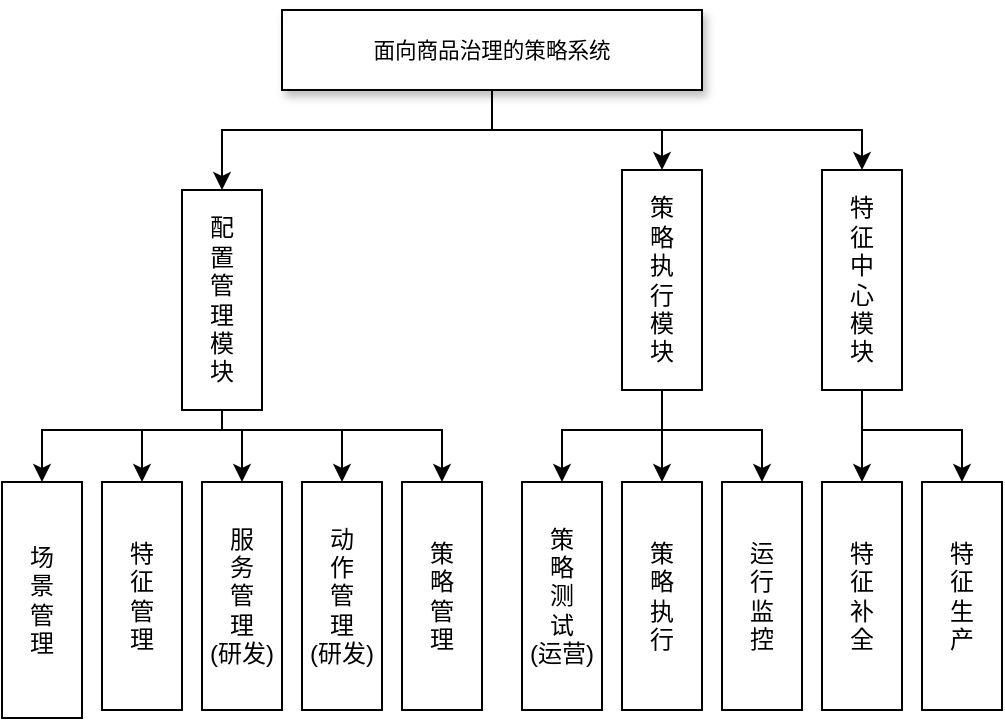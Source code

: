 <mxfile version="20.8.23" type="github" pages="9"><diagram id="59mtdU7e0B0bNawCWr5c" name="功能模块图"><mxGraphModel dx="1193" dy="687" grid="1" gridSize="10" guides="1" tooltips="1" connect="1" arrows="1" fold="1" page="1" pageScale="1" pageWidth="1169" pageHeight="827" math="0" shadow="0"><root><mxCell id="0"/><mxCell id="1" parent="0"/><mxCell id="9c5tHGhXBQe7HFN_hHcT-10" style="edgeStyle=orthogonalEdgeStyle;rounded=0;sketch=0;orthogonalLoop=1;jettySize=auto;html=1;" parent="1" source="TGMvx731jDfk5loLgsRl-1" target="TGMvx731jDfk5loLgsRl-4" edge="1"><mxGeometry relative="1" as="geometry"><Array as="points"><mxPoint x="935" y="120"/><mxPoint x="800" y="120"/></Array></mxGeometry></mxCell><mxCell id="9c5tHGhXBQe7HFN_hHcT-11" style="edgeStyle=orthogonalEdgeStyle;rounded=0;sketch=0;orthogonalLoop=1;jettySize=auto;html=1;" parent="1" source="TGMvx731jDfk5loLgsRl-1" target="TGMvx731jDfk5loLgsRl-3" edge="1"><mxGeometry relative="1" as="geometry"/></mxCell><mxCell id="9c5tHGhXBQe7HFN_hHcT-12" style="edgeStyle=orthogonalEdgeStyle;rounded=0;sketch=0;orthogonalLoop=1;jettySize=auto;html=1;" parent="1" source="TGMvx731jDfk5loLgsRl-1" target="TGMvx731jDfk5loLgsRl-2" edge="1"><mxGeometry relative="1" as="geometry"><Array as="points"><mxPoint x="935" y="120"/><mxPoint x="1120" y="120"/></Array></mxGeometry></mxCell><mxCell id="TGMvx731jDfk5loLgsRl-1" value="&lt;span style=&quot;font-family: monospace ; font-size: 10.795px ; background-color: rgb(255 , 255 , 255)&quot;&gt;面向商品治理的策略系统&lt;br&gt;&lt;/span&gt;" style="rounded=0;whiteSpace=wrap;html=1;shadow=1;glass=0;sketch=0;" parent="1" vertex="1"><mxGeometry x="830" y="60" width="210" height="40" as="geometry"/></mxCell><mxCell id="9c5tHGhXBQe7HFN_hHcT-20" style="edgeStyle=orthogonalEdgeStyle;rounded=0;sketch=0;orthogonalLoop=1;jettySize=auto;html=1;" parent="1" source="TGMvx731jDfk5loLgsRl-2" target="9c5tHGhXBQe7HFN_hHcT-8" edge="1"><mxGeometry relative="1" as="geometry"/></mxCell><mxCell id="9c5tHGhXBQe7HFN_hHcT-21" style="edgeStyle=orthogonalEdgeStyle;rounded=0;sketch=0;orthogonalLoop=1;jettySize=auto;html=1;entryX=0.5;entryY=0;entryDx=0;entryDy=0;" parent="1" source="TGMvx731jDfk5loLgsRl-2" target="9c5tHGhXBQe7HFN_hHcT-9" edge="1"><mxGeometry relative="1" as="geometry"><Array as="points"><mxPoint x="1120" y="270"/><mxPoint x="1170" y="270"/></Array></mxGeometry></mxCell><mxCell id="TGMvx731jDfk5loLgsRl-2" value="特&lt;br&gt;征&lt;br&gt;中&lt;br&gt;心&lt;br&gt;模&lt;br&gt;块" style="rounded=0;whiteSpace=wrap;html=1;horizontal=1;textDirection=ltr;" parent="1" vertex="1"><mxGeometry x="1100" y="140" width="40" height="110" as="geometry"/></mxCell><mxCell id="9c5tHGhXBQe7HFN_hHcT-18" style="edgeStyle=orthogonalEdgeStyle;rounded=0;sketch=0;orthogonalLoop=1;jettySize=auto;html=1;entryX=0.5;entryY=0;entryDx=0;entryDy=0;" parent="1" source="TGMvx731jDfk5loLgsRl-3" target="9c5tHGhXBQe7HFN_hHcT-6" edge="1"><mxGeometry relative="1" as="geometry"><Array as="points"><mxPoint x="1020" y="270"/><mxPoint x="970" y="270"/></Array></mxGeometry></mxCell><mxCell id="9c5tHGhXBQe7HFN_hHcT-19" style="edgeStyle=orthogonalEdgeStyle;rounded=0;sketch=0;orthogonalLoop=1;jettySize=auto;html=1;" parent="1" source="TGMvx731jDfk5loLgsRl-3" target="9c5tHGhXBQe7HFN_hHcT-7" edge="1"><mxGeometry relative="1" as="geometry"><Array as="points"><mxPoint x="1020" y="260"/><mxPoint x="1020" y="260"/></Array></mxGeometry></mxCell><mxCell id="vZ8MW4piV5-ACgYXOvxd-2" style="edgeStyle=orthogonalEdgeStyle;rounded=0;orthogonalLoop=1;jettySize=auto;html=1;" parent="1" source="TGMvx731jDfk5loLgsRl-3" target="vZ8MW4piV5-ACgYXOvxd-1" edge="1"><mxGeometry relative="1" as="geometry"><Array as="points"><mxPoint x="1020" y="270"/><mxPoint x="1070" y="270"/></Array></mxGeometry></mxCell><mxCell id="TGMvx731jDfk5loLgsRl-3" value="策&lt;br&gt;略&lt;br&gt;执&lt;br&gt;行&lt;br&gt;模&lt;br&gt;块" style="rounded=0;whiteSpace=wrap;html=1;horizontal=1;textDirection=ltr;" parent="1" vertex="1"><mxGeometry x="1000" y="140" width="40" height="110" as="geometry"/></mxCell><mxCell id="9c5tHGhXBQe7HFN_hHcT-13" style="edgeStyle=orthogonalEdgeStyle;rounded=0;sketch=0;orthogonalLoop=1;jettySize=auto;html=1;entryX=0.5;entryY=0;entryDx=0;entryDy=0;" parent="1" source="TGMvx731jDfk5loLgsRl-4" target="9c5tHGhXBQe7HFN_hHcT-4" edge="1"><mxGeometry relative="1" as="geometry"><Array as="points"><mxPoint x="800" y="270"/><mxPoint x="710" y="270"/></Array></mxGeometry></mxCell><mxCell id="9c5tHGhXBQe7HFN_hHcT-14" style="edgeStyle=orthogonalEdgeStyle;rounded=0;sketch=0;orthogonalLoop=1;jettySize=auto;html=1;entryX=0.5;entryY=0;entryDx=0;entryDy=0;" parent="1" source="TGMvx731jDfk5loLgsRl-4" target="9c5tHGhXBQe7HFN_hHcT-1" edge="1"><mxGeometry relative="1" as="geometry"><Array as="points"><mxPoint x="800" y="270"/><mxPoint x="760" y="270"/></Array></mxGeometry></mxCell><mxCell id="9c5tHGhXBQe7HFN_hHcT-15" style="edgeStyle=orthogonalEdgeStyle;rounded=0;sketch=0;orthogonalLoop=1;jettySize=auto;html=1;" parent="1" source="TGMvx731jDfk5loLgsRl-4" target="9c5tHGhXBQe7HFN_hHcT-3" edge="1"><mxGeometry relative="1" as="geometry"><Array as="points"><mxPoint x="800" y="270"/><mxPoint x="810" y="270"/></Array></mxGeometry></mxCell><mxCell id="9c5tHGhXBQe7HFN_hHcT-16" style="edgeStyle=orthogonalEdgeStyle;rounded=0;sketch=0;orthogonalLoop=1;jettySize=auto;html=1;entryX=0.5;entryY=0;entryDx=0;entryDy=0;" parent="1" source="TGMvx731jDfk5loLgsRl-4" target="9c5tHGhXBQe7HFN_hHcT-5" edge="1"><mxGeometry relative="1" as="geometry"><Array as="points"><mxPoint x="800" y="270"/><mxPoint x="860" y="270"/></Array></mxGeometry></mxCell><mxCell id="9c5tHGhXBQe7HFN_hHcT-17" style="edgeStyle=orthogonalEdgeStyle;rounded=0;sketch=0;orthogonalLoop=1;jettySize=auto;html=1;" parent="1" source="TGMvx731jDfk5loLgsRl-4" target="9c5tHGhXBQe7HFN_hHcT-2" edge="1"><mxGeometry relative="1" as="geometry"><Array as="points"><mxPoint x="800" y="270"/><mxPoint x="910" y="270"/></Array></mxGeometry></mxCell><mxCell id="TGMvx731jDfk5loLgsRl-4" value="配&lt;br&gt;置&lt;br&gt;管&lt;br&gt;理&lt;br&gt;模&lt;br&gt;块" style="rounded=0;whiteSpace=wrap;html=1;horizontal=1;textDirection=ltr;" parent="1" vertex="1"><mxGeometry x="780" y="150" width="40" height="110" as="geometry"/></mxCell><mxCell id="9c5tHGhXBQe7HFN_hHcT-1" value="特&lt;br&gt;征&lt;br&gt;管&lt;br&gt;理" style="rounded=0;whiteSpace=wrap;html=1;horizontal=1;textDirection=ltr;" parent="1" vertex="1"><mxGeometry x="740" y="296" width="40" height="114" as="geometry"/></mxCell><mxCell id="9c5tHGhXBQe7HFN_hHcT-2" value="策&lt;br&gt;略&lt;br&gt;管&lt;br&gt;理" style="rounded=0;whiteSpace=wrap;html=1;horizontal=1;textDirection=ltr;" parent="1" vertex="1"><mxGeometry x="890" y="296" width="40" height="114" as="geometry"/></mxCell><mxCell id="9c5tHGhXBQe7HFN_hHcT-3" value="服&lt;br&gt;务&lt;br&gt;管&lt;br&gt;理&lt;br&gt;(研发)" style="rounded=0;whiteSpace=wrap;html=1;horizontal=1;textDirection=ltr;" parent="1" vertex="1"><mxGeometry x="790" y="296" width="40" height="114" as="geometry"/></mxCell><mxCell id="9c5tHGhXBQe7HFN_hHcT-4" value="场&lt;br&gt;景&lt;br&gt;管&lt;br&gt;理" style="rounded=0;whiteSpace=wrap;html=1;horizontal=1;textDirection=ltr;" parent="1" vertex="1"><mxGeometry x="690" y="296" width="40" height="118" as="geometry"/></mxCell><mxCell id="9c5tHGhXBQe7HFN_hHcT-5" value="动&lt;br&gt;作&lt;br&gt;管&lt;br&gt;理&lt;br&gt;(研发)" style="rounded=0;whiteSpace=wrap;html=1;horizontal=1;textDirection=ltr;" parent="1" vertex="1"><mxGeometry x="840" y="296" width="40" height="114" as="geometry"/></mxCell><mxCell id="9c5tHGhXBQe7HFN_hHcT-6" value="策&lt;br&gt;略&lt;br&gt;测&lt;br&gt;试&lt;br&gt;(运营)" style="rounded=0;whiteSpace=wrap;html=1;horizontal=1;textDirection=ltr;" parent="1" vertex="1"><mxGeometry x="950" y="296" width="40" height="114" as="geometry"/></mxCell><mxCell id="9c5tHGhXBQe7HFN_hHcT-7" value="策&lt;br&gt;略&lt;br&gt;执&lt;br&gt;行" style="rounded=0;whiteSpace=wrap;html=1;horizontal=1;textDirection=ltr;" parent="1" vertex="1"><mxGeometry x="1000" y="296" width="40" height="114" as="geometry"/></mxCell><mxCell id="9c5tHGhXBQe7HFN_hHcT-8" value="特&lt;br&gt;征&lt;br&gt;补&lt;br&gt;全" style="rounded=0;whiteSpace=wrap;html=1;horizontal=1;textDirection=ltr;" parent="1" vertex="1"><mxGeometry x="1100" y="296" width="40" height="114" as="geometry"/></mxCell><mxCell id="9c5tHGhXBQe7HFN_hHcT-9" value="特&lt;br&gt;征&lt;br&gt;生&lt;br&gt;产" style="rounded=0;whiteSpace=wrap;html=1;horizontal=1;textDirection=ltr;" parent="1" vertex="1"><mxGeometry x="1150" y="296" width="40" height="114" as="geometry"/></mxCell><mxCell id="vZ8MW4piV5-ACgYXOvxd-1" value="运&lt;br&gt;行&lt;br&gt;监&lt;br&gt;控" style="rounded=0;whiteSpace=wrap;html=1;horizontal=1;textDirection=ltr;" parent="1" vertex="1"><mxGeometry x="1050" y="296" width="40" height="114" as="geometry"/></mxCell></root></mxGraphModel></diagram><diagram id="86hzg4ABQVhNnGyM6Xi1" name="用户角度流程图1"><mxGraphModel dx="1106" dy="774" grid="1" gridSize="10" guides="1" tooltips="1" connect="1" arrows="1" fold="1" page="1" pageScale="1" pageWidth="1169" pageHeight="827" math="0" shadow="0"><root><mxCell id="_uD6cbpFlvKxXyRJVhBy-0"/><mxCell id="_uD6cbpFlvKxXyRJVhBy-1" parent="_uD6cbpFlvKxXyRJVhBy-0"/><mxCell id="_uD6cbpFlvKxXyRJVhBy-9" value="" style="edgeStyle=orthogonalEdgeStyle;rounded=0;orthogonalLoop=1;jettySize=auto;html=1;" parent="_uD6cbpFlvKxXyRJVhBy-1" source="_uD6cbpFlvKxXyRJVhBy-7" target="_uD6cbpFlvKxXyRJVhBy-8" edge="1"><mxGeometry relative="1" as="geometry"><Array as="points"><mxPoint x="390" y="285"/><mxPoint x="390" y="285"/></Array></mxGeometry></mxCell><mxCell id="_uD6cbpFlvKxXyRJVhBy-17" value="② 事件调用" style="edgeLabel;html=1;align=center;verticalAlign=middle;resizable=0;points=[];" parent="_uD6cbpFlvKxXyRJVhBy-9" vertex="1" connectable="0"><mxGeometry x="-0.1" y="-1" relative="1" as="geometry"><mxPoint as="offset"/></mxGeometry></mxCell><mxCell id="_uD6cbpFlvKxXyRJVhBy-7" value="治理侧服务" style="rounded=1;whiteSpace=wrap;html=1;shadow=0;glass=0;sketch=0;" parent="_uD6cbpFlvKxXyRJVhBy-1" vertex="1"><mxGeometry x="220" y="260" width="110" height="50" as="geometry"/></mxCell><mxCell id="_uD6cbpFlvKxXyRJVhBy-8" value="" style="rounded=1;whiteSpace=wrap;html=1;shadow=0;glass=0;sketch=0;" parent="_uD6cbpFlvKxXyRJVhBy-1" vertex="1"><mxGeometry x="410" y="230" width="300" height="160" as="geometry"/></mxCell><mxCell id="_uD6cbpFlvKxXyRJVhBy-10" value="策略系统" style="text;html=1;strokeColor=#666666;fillColor=#f5f5f5;align=center;verticalAlign=middle;whiteSpace=wrap;rounded=0;shadow=1;glass=0;sketch=0;fontColor=#333333;" parent="_uD6cbpFlvKxXyRJVhBy-1" vertex="1"><mxGeometry x="525" y="230" width="60" height="20" as="geometry"/></mxCell><mxCell id="_uD6cbpFlvKxXyRJVhBy-11" value="策略维护" style="rounded=0;whiteSpace=wrap;html=1;shadow=0;glass=0;sketch=0;" parent="_uD6cbpFlvKxXyRJVhBy-1" vertex="1"><mxGeometry x="430" y="270" width="80" height="40" as="geometry"/></mxCell><mxCell id="_uD6cbpFlvKxXyRJVhBy-18" value="④ 策略绑定" style="edgeStyle=orthogonalEdgeStyle;rounded=0;orthogonalLoop=1;jettySize=auto;html=1;startArrow=classic;startFill=1;endArrow=none;endFill=0;" parent="_uD6cbpFlvKxXyRJVhBy-1" source="_uD6cbpFlvKxXyRJVhBy-12" target="_uD6cbpFlvKxXyRJVhBy-11" edge="1"><mxGeometry relative="1" as="geometry"/></mxCell><mxCell id="_uD6cbpFlvKxXyRJVhBy-20" value="" style="edgeStyle=orthogonalEdgeStyle;rounded=0;orthogonalLoop=1;jettySize=auto;html=1;dashed=1;" parent="_uD6cbpFlvKxXyRJVhBy-1" source="_uD6cbpFlvKxXyRJVhBy-12" target="_uD6cbpFlvKxXyRJVhBy-19" edge="1"><mxGeometry relative="1" as="geometry"><Array as="points"><mxPoint x="630" y="340"/></Array></mxGeometry></mxCell><mxCell id="_uD6cbpFlvKxXyRJVhBy-28" value="⑤" style="edgeLabel;html=1;align=center;verticalAlign=middle;resizable=0;points=[];" parent="_uD6cbpFlvKxXyRJVhBy-20" vertex="1" connectable="0"><mxGeometry x="-0.4" y="-2" relative="1" as="geometry"><mxPoint as="offset"/></mxGeometry></mxCell><mxCell id="_uD6cbpFlvKxXyRJVhBy-21" style="edgeStyle=orthogonalEdgeStyle;rounded=0;orthogonalLoop=1;jettySize=auto;html=1;entryX=0.5;entryY=1;entryDx=0;entryDy=0;dashed=1;" parent="_uD6cbpFlvKxXyRJVhBy-1" source="_uD6cbpFlvKxXyRJVhBy-12" target="_uD6cbpFlvKxXyRJVhBy-7" edge="1"><mxGeometry relative="1" as="geometry"><Array as="points"><mxPoint x="730" y="290"/><mxPoint x="730" y="410"/><mxPoint x="275" y="410"/></Array></mxGeometry></mxCell><mxCell id="_uD6cbpFlvKxXyRJVhBy-22" value="返回策略计算结果" style="edgeLabel;html=1;align=center;verticalAlign=middle;resizable=0;points=[];" parent="_uD6cbpFlvKxXyRJVhBy-21" vertex="1" connectable="0"><mxGeometry x="-0.067" y="-1" relative="1" as="geometry"><mxPoint as="offset"/></mxGeometry></mxCell><mxCell id="_uD6cbpFlvKxXyRJVhBy-24" value="⑤" style="edgeLabel;html=1;align=center;verticalAlign=middle;resizable=0;points=[];" parent="_uD6cbpFlvKxXyRJVhBy-21" vertex="1" connectable="0"><mxGeometry x="-0.907" y="1" relative="1" as="geometry"><mxPoint as="offset"/></mxGeometry></mxCell><mxCell id="_uD6cbpFlvKxXyRJVhBy-26" style="edgeStyle=orthogonalEdgeStyle;rounded=0;orthogonalLoop=1;jettySize=auto;html=1;entryX=1;entryY=0.5;entryDx=0;entryDy=0;endArrow=none;endFill=0;startArrow=classic;startFill=1;" parent="_uD6cbpFlvKxXyRJVhBy-1" source="_uD6cbpFlvKxXyRJVhBy-12" target="_uD6cbpFlvKxXyRJVhBy-25" edge="1"><mxGeometry relative="1" as="geometry"><Array as="points"><mxPoint x="550" y="300"/><mxPoint x="550" y="350"/></Array></mxGeometry></mxCell><mxCell id="_uD6cbpFlvKxXyRJVhBy-27" value="③ 特征补全" style="edgeLabel;html=1;align=center;verticalAlign=middle;resizable=0;points=[];" parent="_uD6cbpFlvKxXyRJVhBy-26" vertex="1" connectable="0"><mxGeometry x="-0.029" relative="1" as="geometry"><mxPoint y="12" as="offset"/></mxGeometry></mxCell><mxCell id="_uD6cbpFlvKxXyRJVhBy-12" value="策略执行" style="rounded=0;whiteSpace=wrap;html=1;shadow=0;glass=0;sketch=0;" parent="_uD6cbpFlvKxXyRJVhBy-1" vertex="1"><mxGeometry x="590" y="270" width="80" height="40" as="geometry"/></mxCell><mxCell id="_uD6cbpFlvKxXyRJVhBy-14" value="" style="edgeStyle=orthogonalEdgeStyle;rounded=0;orthogonalLoop=1;jettySize=auto;html=1;" parent="_uD6cbpFlvKxXyRJVhBy-1" target="_uD6cbpFlvKxXyRJVhBy-11" edge="1"><mxGeometry relative="1" as="geometry"><mxPoint x="470" y="210" as="sourcePoint"/></mxGeometry></mxCell><mxCell id="_uD6cbpFlvKxXyRJVhBy-15" value="运营" style="edgeLabel;html=1;align=center;verticalAlign=middle;resizable=0;points=[];" parent="_uD6cbpFlvKxXyRJVhBy-14" vertex="1" connectable="0"><mxGeometry x="-0.114" relative="1" as="geometry"><mxPoint y="-27" as="offset"/></mxGeometry></mxCell><mxCell id="_uD6cbpFlvKxXyRJVhBy-16" value="① 配置策略" style="edgeLabel;html=1;align=center;verticalAlign=middle;resizable=0;points=[];" parent="_uD6cbpFlvKxXyRJVhBy-14" vertex="1" connectable="0"><mxGeometry x="0.133" y="-2" relative="1" as="geometry"><mxPoint as="offset"/></mxGeometry></mxCell><mxCell id="_uD6cbpFlvKxXyRJVhBy-19" value="治理动作执行" style="rounded=0;whiteSpace=wrap;html=1;shadow=0;glass=0;sketch=0;" parent="_uD6cbpFlvKxXyRJVhBy-1" vertex="1"><mxGeometry x="590" y="330" width="80" height="40" as="geometry"/></mxCell><mxCell id="_uD6cbpFlvKxXyRJVhBy-25" value="服务维护" style="rounded=0;whiteSpace=wrap;html=1;shadow=0;glass=0;sketch=0;" parent="_uD6cbpFlvKxXyRJVhBy-1" vertex="1"><mxGeometry x="430" y="330" width="80" height="40" as="geometry"/></mxCell></root></mxGraphModel></diagram><diagram id="I-nruAbeh7uGKT8Dnf6T" name="顶层用例图"><mxGraphModel dx="1106" dy="1601" grid="1" gridSize="10" guides="1" tooltips="1" connect="1" arrows="1" fold="1" page="1" pageScale="1" pageWidth="1169" pageHeight="827" math="0" shadow="0"><root><mxCell id="RRRcOXtAstF0dPN9lvBf-0"/><mxCell id="RRRcOXtAstF0dPN9lvBf-1" parent="RRRcOXtAstF0dPN9lvBf-0"/><mxCell id="og4EG43vRzCj0naouhyu-0" value="" style="rounded=0;whiteSpace=wrap;html=1;shadow=1;" parent="RRRcOXtAstF0dPN9lvBf-1" vertex="1"><mxGeometry x="110" y="-80" width="330" height="450" as="geometry"/></mxCell><mxCell id="RRRcOXtAstF0dPN9lvBf-5" value="" style="rounded=0;orthogonalLoop=1;jettySize=auto;html=1;endArrow=none;endFill=0;" parent="RRRcOXtAstF0dPN9lvBf-1" source="RRRcOXtAstF0dPN9lvBf-2" target="RRRcOXtAstF0dPN9lvBf-4" edge="1"><mxGeometry relative="1" as="geometry"/></mxCell><mxCell id="RRRcOXtAstF0dPN9lvBf-7" value="" style="edgeStyle=none;rounded=0;orthogonalLoop=1;jettySize=auto;html=1;endArrow=none;endFill=0;" parent="RRRcOXtAstF0dPN9lvBf-1" source="RRRcOXtAstF0dPN9lvBf-2" target="RRRcOXtAstF0dPN9lvBf-6" edge="1"><mxGeometry relative="1" as="geometry"/></mxCell><mxCell id="og4EG43vRzCj0naouhyu-7" style="edgeStyle=none;rounded=0;orthogonalLoop=1;jettySize=auto;html=1;entryX=1;entryY=1;entryDx=0;entryDy=0;endArrow=none;endFill=0;" parent="RRRcOXtAstF0dPN9lvBf-1" source="RRRcOXtAstF0dPN9lvBf-2" target="og4EG43vRzCj0naouhyu-6" edge="1"><mxGeometry relative="1" as="geometry"/></mxCell><mxCell id="KQ-D1_JvBORgnLDc5HJx-6" style="rounded=0;orthogonalLoop=1;jettySize=auto;html=1;entryX=0.917;entryY=0.4;entryDx=0;entryDy=0;entryPerimeter=0;endArrow=none;endFill=0;" edge="1" parent="RRRcOXtAstF0dPN9lvBf-1" source="RRRcOXtAstF0dPN9lvBf-2" target="KQ-D1_JvBORgnLDc5HJx-5"><mxGeometry relative="1" as="geometry"/></mxCell><mxCell id="RRRcOXtAstF0dPN9lvBf-2" value="运营" style="shape=umlActor;verticalLabelPosition=bottom;verticalAlign=top;html=1;outlineConnect=0;" parent="RRRcOXtAstF0dPN9lvBf-1" vertex="1"><mxGeometry x="470" y="180" width="30" height="60" as="geometry"/></mxCell><mxCell id="RRRcOXtAstF0dPN9lvBf-4" value="维护特征" style="ellipse;whiteSpace=wrap;html=1;" parent="RRRcOXtAstF0dPN9lvBf-1" vertex="1"><mxGeometry x="170" y="130" width="120" height="50" as="geometry"/></mxCell><mxCell id="RRRcOXtAstF0dPN9lvBf-6" value="维护策略" style="ellipse;whiteSpace=wrap;html=1;" parent="RRRcOXtAstF0dPN9lvBf-1" vertex="1"><mxGeometry x="170" y="190" width="120" height="50" as="geometry"/></mxCell><mxCell id="RRRcOXtAstF0dPN9lvBf-33" value="维护场景" style="ellipse;whiteSpace=wrap;html=1;" parent="RRRcOXtAstF0dPN9lvBf-1" vertex="1"><mxGeometry x="170" y="250" width="120" height="50" as="geometry"/></mxCell><mxCell id="RRRcOXtAstF0dPN9lvBf-34" value="" style="edgeStyle=none;rounded=0;orthogonalLoop=1;jettySize=auto;html=1;endArrow=none;endFill=0;" parent="RRRcOXtAstF0dPN9lvBf-1" source="RRRcOXtAstF0dPN9lvBf-2" target="RRRcOXtAstF0dPN9lvBf-33" edge="1"><mxGeometry relative="1" as="geometry"><mxPoint x="100.0" y="258.22" as="sourcePoint"/><mxPoint x="203.753" y="315.078" as="targetPoint"/></mxGeometry></mxCell><mxCell id="E5bJq-RAYZSLf6qONmAg-3" style="edgeStyle=none;rounded=0;orthogonalLoop=1;jettySize=auto;html=1;entryX=0;entryY=0.5;entryDx=0;entryDy=0;endArrow=none;endFill=0;" parent="RRRcOXtAstF0dPN9lvBf-1" source="E5bJq-RAYZSLf6qONmAg-2" target="RRRcOXtAstF0dPN9lvBf-4" edge="1"><mxGeometry relative="1" as="geometry"/></mxCell><mxCell id="0sSSF8omnOz_dh3AnjxL-0" style="rounded=0;orthogonalLoop=1;jettySize=auto;html=1;entryX=0;entryY=0.5;entryDx=0;entryDy=0;endArrow=none;endFill=0;" parent="RRRcOXtAstF0dPN9lvBf-1" source="E5bJq-RAYZSLf6qONmAg-2" target="rfWpXa9FbZCa6TeULnFi-0" edge="1"><mxGeometry relative="1" as="geometry"/></mxCell><mxCell id="0sSSF8omnOz_dh3AnjxL-3" style="edgeStyle=none;rounded=0;orthogonalLoop=1;jettySize=auto;html=1;entryX=0;entryY=0.5;entryDx=0;entryDy=0;endArrow=none;endFill=0;" parent="RRRcOXtAstF0dPN9lvBf-1" source="E5bJq-RAYZSLf6qONmAg-2" target="0sSSF8omnOz_dh3AnjxL-2" edge="1"><mxGeometry relative="1" as="geometry"/></mxCell><mxCell id="KnoLMnhtJNldt9D1Ykp2-1" style="edgeStyle=none;rounded=0;orthogonalLoop=1;jettySize=auto;html=1;entryX=0;entryY=0.5;entryDx=0;entryDy=0;endArrow=none;endFill=0;" parent="RRRcOXtAstF0dPN9lvBf-1" source="E5bJq-RAYZSLf6qONmAg-2" target="KnoLMnhtJNldt9D1Ykp2-0" edge="1"><mxGeometry relative="1" as="geometry"/></mxCell><mxCell id="KQ-D1_JvBORgnLDc5HJx-8" style="edgeStyle=none;rounded=0;orthogonalLoop=1;jettySize=auto;html=1;entryX=0;entryY=0.5;entryDx=0;entryDy=0;endArrow=none;endFill=0;" edge="1" parent="RRRcOXtAstF0dPN9lvBf-1" source="E5bJq-RAYZSLf6qONmAg-2" target="KQ-D1_JvBORgnLDc5HJx-7"><mxGeometry relative="1" as="geometry"/></mxCell><mxCell id="E5bJq-RAYZSLf6qONmAg-2" value="策略系统&lt;br&gt;研发人员" style="shape=umlActor;verticalLabelPosition=bottom;verticalAlign=top;html=1;outlineConnect=0;" parent="RRRcOXtAstF0dPN9lvBf-1" vertex="1"><mxGeometry x="40" y="65" width="30" height="60" as="geometry"/></mxCell><mxCell id="E5bJq-RAYZSLf6qONmAg-11" value="&lt;font style=&quot;font-size: 14px&quot;&gt;策略系统&lt;/font&gt;" style="text;html=1;strokeColor=#666666;fillColor=#f5f5f5;align=center;verticalAlign=middle;whiteSpace=wrap;rounded=0;fontColor=#333333;" parent="RRRcOXtAstF0dPN9lvBf-1" vertex="1"><mxGeometry x="235" y="-80" width="80" height="20" as="geometry"/></mxCell><mxCell id="rfWpXa9FbZCa6TeULnFi-0" value="维护动作" style="ellipse;whiteSpace=wrap;html=1;" parent="RRRcOXtAstF0dPN9lvBf-1" vertex="1"><mxGeometry x="170" y="70" width="120" height="50" as="geometry"/></mxCell><mxCell id="0sSSF8omnOz_dh3AnjxL-2" value="监控运行情况" style="ellipse;whiteSpace=wrap;html=1;" parent="RRRcOXtAstF0dPN9lvBf-1" vertex="1"><mxGeometry x="170" y="310" width="120" height="50" as="geometry"/></mxCell><mxCell id="KnoLMnhtJNldt9D1Ykp2-0" value="维护服务" style="ellipse;whiteSpace=wrap;html=1;" parent="RRRcOXtAstF0dPN9lvBf-1" vertex="1"><mxGeometry x="170" y="10" width="120" height="50" as="geometry"/></mxCell><mxCell id="og4EG43vRzCj0naouhyu-5" style="edgeStyle=none;rounded=0;orthogonalLoop=1;jettySize=auto;html=1;entryX=1;entryY=0.5;entryDx=0;entryDy=0;endArrow=none;endFill=0;" parent="RRRcOXtAstF0dPN9lvBf-1" source="og4EG43vRzCj0naouhyu-1" target="og4EG43vRzCj0naouhyu-3" edge="1"><mxGeometry relative="1" as="geometry"/></mxCell><mxCell id="og4EG43vRzCj0naouhyu-1" value="治理侧&lt;br&gt;服务" style="shape=umlActor;verticalLabelPosition=bottom;verticalAlign=top;html=1;outlineConnect=0;" parent="RRRcOXtAstF0dPN9lvBf-1" vertex="1"><mxGeometry x="470" width="30" height="60" as="geometry"/></mxCell><mxCell id="og4EG43vRzCj0naouhyu-3" value="调用场景(策略)" style="ellipse;whiteSpace=wrap;html=1;" parent="RRRcOXtAstF0dPN9lvBf-1" vertex="1"><mxGeometry x="300" y="5" width="120" height="50" as="geometry"/></mxCell><mxCell id="og4EG43vRzCj0naouhyu-6" value="策略测试" style="ellipse;whiteSpace=wrap;html=1;" parent="RRRcOXtAstF0dPN9lvBf-1" vertex="1"><mxGeometry x="300" y="100" width="120" height="50" as="geometry"/></mxCell><mxCell id="KQ-D1_JvBORgnLDc5HJx-5" value="监控场景、策略日志" style="ellipse;whiteSpace=wrap;html=1;" vertex="1" parent="RRRcOXtAstF0dPN9lvBf-1"><mxGeometry x="300" y="280" width="120" height="50" as="geometry"/></mxCell><mxCell id="KQ-D1_JvBORgnLDc5HJx-7" value="维护函数" style="ellipse;whiteSpace=wrap;html=1;" vertex="1" parent="RRRcOXtAstF0dPN9lvBf-1"><mxGeometry x="170" y="-45" width="120" height="50" as="geometry"/></mxCell></root></mxGraphModel></diagram><diagram id="qvhxbtrCqOsgWQzNMJDb" name="研发用例图"><mxGraphModel dx="1106" dy="1601" grid="1" gridSize="10" guides="1" tooltips="1" connect="1" arrows="1" fold="1" page="1" pageScale="1" pageWidth="1169" pageHeight="827" math="0" shadow="0"><root><mxCell id="QQz5GUXdXIWpVgDU38if-0"/><mxCell id="QQz5GUXdXIWpVgDU38if-1" parent="QQz5GUXdXIWpVgDU38if-0"/><mxCell id="IthipcCJBTyPzvHbh3tu-1" value="" style="rounded=0;orthogonalLoop=1;jettySize=auto;html=1;endArrow=none;endFill=0;" parent="QQz5GUXdXIWpVgDU38if-1" source="IthipcCJBTyPzvHbh3tu-3" target="IthipcCJBTyPzvHbh3tu-8" edge="1"><mxGeometry relative="1" as="geometry"/></mxCell><mxCell id="IthipcCJBTyPzvHbh3tu-2" value="" style="edgeStyle=none;rounded=0;orthogonalLoop=1;jettySize=auto;html=1;endArrow=none;endFill=0;" parent="QQz5GUXdXIWpVgDU38if-1" source="IthipcCJBTyPzvHbh3tu-3" target="IthipcCJBTyPzvHbh3tu-17" edge="1"><mxGeometry relative="1" as="geometry"/></mxCell><mxCell id="IthipcCJBTyPzvHbh3tu-3" value="运营" style="shape=umlActor;verticalLabelPosition=bottom;verticalAlign=top;html=1;outlineConnect=0;" parent="QQz5GUXdXIWpVgDU38if-1" vertex="1"><mxGeometry x="60" y="290" width="30" height="60" as="geometry"/></mxCell><mxCell id="IthipcCJBTyPzvHbh3tu-47" style="edgeStyle=none;rounded=0;orthogonalLoop=1;jettySize=auto;html=1;dashed=1;endArrow=open;endFill=0;" parent="QQz5GUXdXIWpVgDU38if-1" source="IthipcCJBTyPzvHbh3tu-8" target="IthipcCJBTyPzvHbh3tu-45" edge="1"><mxGeometry relative="1" as="geometry"/></mxCell><mxCell id="IthipcCJBTyPzvHbh3tu-8" value="维护特征" style="ellipse;whiteSpace=wrap;html=1;" parent="QQz5GUXdXIWpVgDU38if-1" vertex="1"><mxGeometry x="170" y="100" width="120" height="50" as="geometry"/></mxCell><mxCell id="IthipcCJBTyPzvHbh3tu-9" style="edgeStyle=none;rounded=0;orthogonalLoop=1;jettySize=auto;html=1;dashed=1;endArrow=open;endFill=0;" parent="QQz5GUXdXIWpVgDU38if-1" source="IthipcCJBTyPzvHbh3tu-17" target="IthipcCJBTyPzvHbh3tu-19" edge="1"><mxGeometry relative="1" as="geometry"/></mxCell><mxCell id="IthipcCJBTyPzvHbh3tu-10" value="&amp;lt;&amp;lt;include&amp;gt;&amp;gt;" style="edgeLabel;html=1;align=center;verticalAlign=middle;resizable=0;points=[];" parent="IthipcCJBTyPzvHbh3tu-9" vertex="1" connectable="0"><mxGeometry x="-0.333" y="-2" relative="1" as="geometry"><mxPoint as="offset"/></mxGeometry></mxCell><mxCell id="IthipcCJBTyPzvHbh3tu-11" style="edgeStyle=none;rounded=0;orthogonalLoop=1;jettySize=auto;html=1;entryX=0.003;entryY=0.298;entryDx=0;entryDy=0;entryPerimeter=0;dashed=1;endArrow=open;endFill=0;" parent="QQz5GUXdXIWpVgDU38if-1" source="IthipcCJBTyPzvHbh3tu-17" target="IthipcCJBTyPzvHbh3tu-22" edge="1"><mxGeometry relative="1" as="geometry"/></mxCell><mxCell id="IthipcCJBTyPzvHbh3tu-12" value="&amp;lt;&amp;lt;include&amp;gt;&amp;gt;" style="edgeLabel;html=1;align=center;verticalAlign=middle;resizable=0;points=[];" parent="IthipcCJBTyPzvHbh3tu-11" vertex="1" connectable="0"><mxGeometry x="-0.094" y="5" relative="1" as="geometry"><mxPoint y="1" as="offset"/></mxGeometry></mxCell><mxCell id="IthipcCJBTyPzvHbh3tu-13" style="edgeStyle=none;rounded=0;orthogonalLoop=1;jettySize=auto;html=1;entryX=0;entryY=0.5;entryDx=0;entryDy=0;dashed=1;endArrow=open;endFill=0;" parent="QQz5GUXdXIWpVgDU38if-1" source="IthipcCJBTyPzvHbh3tu-17" target="IthipcCJBTyPzvHbh3tu-20" edge="1"><mxGeometry relative="1" as="geometry"/></mxCell><mxCell id="IthipcCJBTyPzvHbh3tu-14" value="&amp;lt;&amp;lt;include&amp;gt;&amp;gt;" style="edgeLabel;html=1;align=center;verticalAlign=middle;resizable=0;points=[];" parent="IthipcCJBTyPzvHbh3tu-13" vertex="1" connectable="0"><mxGeometry x="-0.011" y="1" relative="1" as="geometry"><mxPoint as="offset"/></mxGeometry></mxCell><mxCell id="IthipcCJBTyPzvHbh3tu-15" style="edgeStyle=none;rounded=0;orthogonalLoop=1;jettySize=auto;html=1;entryX=0.003;entryY=0.704;entryDx=0;entryDy=0;entryPerimeter=0;dashed=1;endArrow=open;endFill=0;" parent="QQz5GUXdXIWpVgDU38if-1" source="IthipcCJBTyPzvHbh3tu-17" target="IthipcCJBTyPzvHbh3tu-18" edge="1"><mxGeometry relative="1" as="geometry"/></mxCell><mxCell id="IthipcCJBTyPzvHbh3tu-16" value="&amp;lt;&amp;lt;include&amp;gt;&amp;gt;" style="edgeLabel;html=1;align=center;verticalAlign=middle;resizable=0;points=[];" parent="IthipcCJBTyPzvHbh3tu-15" vertex="1" connectable="0"><mxGeometry x="-0.203" y="-1" relative="1" as="geometry"><mxPoint as="offset"/></mxGeometry></mxCell><mxCell id="IthipcCJBTyPzvHbh3tu-17" value="维护策略" style="ellipse;whiteSpace=wrap;html=1;" parent="QQz5GUXdXIWpVgDU38if-1" vertex="1"><mxGeometry x="170" y="300" width="120" height="50" as="geometry"/></mxCell><mxCell id="IthipcCJBTyPzvHbh3tu-18" value="新增策略" style="ellipse;whiteSpace=wrap;html=1;" parent="QQz5GUXdXIWpVgDU38if-1" vertex="1"><mxGeometry x="360" y="215" width="120" height="50" as="geometry"/></mxCell><mxCell id="IthipcCJBTyPzvHbh3tu-19" value="上线策略" style="ellipse;whiteSpace=wrap;html=1;" parent="QQz5GUXdXIWpVgDU38if-1" vertex="1"><mxGeometry x="360" y="340" width="120" height="50" as="geometry"/></mxCell><mxCell id="IthipcCJBTyPzvHbh3tu-20" value="测试策略" style="ellipse;whiteSpace=wrap;html=1;" parent="QQz5GUXdXIWpVgDU38if-1" vertex="1"><mxGeometry x="360" y="280" width="120" height="50" as="geometry"/></mxCell><mxCell id="IthipcCJBTyPzvHbh3tu-22" value="下线策略" style="ellipse;whiteSpace=wrap;html=1;" parent="QQz5GUXdXIWpVgDU38if-1" vertex="1"><mxGeometry x="360" y="400" width="120" height="50" as="geometry"/></mxCell><mxCell id="IthipcCJBTyPzvHbh3tu-24" style="edgeStyle=none;rounded=0;orthogonalLoop=1;jettySize=auto;html=1;entryX=0.083;entryY=0.251;entryDx=0;entryDy=0;entryPerimeter=0;dashed=1;endArrow=open;endFill=0;" parent="QQz5GUXdXIWpVgDU38if-1" source="IthipcCJBTyPzvHbh3tu-26" target="IthipcCJBTyPzvHbh3tu-30" edge="1"><mxGeometry relative="1" as="geometry"/></mxCell><mxCell id="IthipcCJBTyPzvHbh3tu-25" value="&amp;lt;&amp;lt;include&amp;gt;&amp;gt;" style="edgeLabel;html=1;align=center;verticalAlign=middle;resizable=0;points=[];" parent="IthipcCJBTyPzvHbh3tu-24" vertex="1" connectable="0"><mxGeometry x="-0.218" y="-1" relative="1" as="geometry"><mxPoint x="1" as="offset"/></mxGeometry></mxCell><mxCell id="IthipcCJBTyPzvHbh3tu-26" value="维护场景" style="ellipse;whiteSpace=wrap;html=1;" parent="QQz5GUXdXIWpVgDU38if-1" vertex="1"><mxGeometry x="170" y="414" width="120" height="50" as="geometry"/></mxCell><mxCell id="IthipcCJBTyPzvHbh3tu-27" value="" style="edgeStyle=none;rounded=0;orthogonalLoop=1;jettySize=auto;html=1;endArrow=none;endFill=0;entryX=0.42;entryY=-0.032;entryDx=0;entryDy=0;entryPerimeter=0;" parent="QQz5GUXdXIWpVgDU38if-1" source="IthipcCJBTyPzvHbh3tu-3" target="IthipcCJBTyPzvHbh3tu-26" edge="1"><mxGeometry relative="1" as="geometry"><mxPoint x="100.0" y="258.22" as="sourcePoint"/><mxPoint x="203.753" y="315.078" as="targetPoint"/></mxGeometry></mxCell><mxCell id="IthipcCJBTyPzvHbh3tu-28" value="" style="edgeStyle=none;rounded=0;orthogonalLoop=1;jettySize=auto;html=1;dashed=1;endArrow=open;endFill=0;exitX=0.699;exitY=1.039;exitDx=0;exitDy=0;exitPerimeter=0;" parent="QQz5GUXdXIWpVgDU38if-1" source="IthipcCJBTyPzvHbh3tu-26" target="IthipcCJBTyPzvHbh3tu-31" edge="1"><mxGeometry relative="1" as="geometry"><mxPoint x="289.999" y="581.921" as="sourcePoint"/></mxGeometry></mxCell><mxCell id="IthipcCJBTyPzvHbh3tu-29" value="&amp;lt;&amp;lt;include&amp;gt;&amp;gt;" style="edgeLabel;html=1;align=center;verticalAlign=middle;resizable=0;points=[];" parent="IthipcCJBTyPzvHbh3tu-28" vertex="1" connectable="0"><mxGeometry x="-0.089" y="-2" relative="1" as="geometry"><mxPoint y="-1" as="offset"/></mxGeometry></mxCell><mxCell id="IthipcCJBTyPzvHbh3tu-30" value="新增特征" style="ellipse;whiteSpace=wrap;html=1;" parent="QQz5GUXdXIWpVgDU38if-1" vertex="1"><mxGeometry x="220" y="524" width="120" height="50" as="geometry"/></mxCell><mxCell id="IthipcCJBTyPzvHbh3tu-31" value="修改特征" style="ellipse;whiteSpace=wrap;html=1;" parent="QQz5GUXdXIWpVgDU38if-1" vertex="1"><mxGeometry x="350" y="524" width="120" height="50" as="geometry"/></mxCell><mxCell id="IthipcCJBTyPzvHbh3tu-32" style="edgeStyle=none;rounded=0;orthogonalLoop=1;jettySize=auto;html=1;entryX=0;entryY=0.5;entryDx=0;entryDy=0;endArrow=none;endFill=0;" parent="QQz5GUXdXIWpVgDU38if-1" source="IthipcCJBTyPzvHbh3tu-33" target="IthipcCJBTyPzvHbh3tu-8" edge="1"><mxGeometry relative="1" as="geometry"/></mxCell><mxCell id="IthipcCJBTyPzvHbh3tu-33" value="研发人员" style="shape=umlActor;verticalLabelPosition=bottom;verticalAlign=top;html=1;outlineConnect=0;" parent="QQz5GUXdXIWpVgDU38if-1" vertex="1"><mxGeometry x="60" y="95" width="30" height="60" as="geometry"/></mxCell><mxCell id="IthipcCJBTyPzvHbh3tu-35" value="" style="group" parent="QQz5GUXdXIWpVgDU38if-1" vertex="1" connectable="0"><mxGeometry x="100" y="880" width="410" height="602.5" as="geometry"/></mxCell><mxCell id="IthipcCJBTyPzvHbh3tu-0" value="" style="rounded=0;whiteSpace=wrap;html=1;shadow=1;" parent="IthipcCJBTyPzvHbh3tu-35" vertex="1"><mxGeometry width="410" height="602.5" as="geometry"/></mxCell><mxCell id="IthipcCJBTyPzvHbh3tu-34" value="&lt;font style=&quot;font-size: 14px&quot;&gt;策略系统&lt;/font&gt;" style="text;html=1;strokeColor=none;fillColor=none;align=center;verticalAlign=middle;whiteSpace=wrap;rounded=0;" parent="IthipcCJBTyPzvHbh3tu-35" vertex="1"><mxGeometry x="160" y="7.5" width="80" height="20" as="geometry"/></mxCell><mxCell id="IthipcCJBTyPzvHbh3tu-36" style="edgeStyle=none;rounded=0;orthogonalLoop=1;jettySize=auto;html=1;dashed=1;endArrow=open;endFill=0;exitX=0.983;exitY=0.34;exitDx=0;exitDy=0;exitPerimeter=0;" parent="QQz5GUXdXIWpVgDU38if-1" source="IthipcCJBTyPzvHbh3tu-8" target="IthipcCJBTyPzvHbh3tu-43" edge="1"><mxGeometry relative="1" as="geometry"><mxPoint x="293.792" y="21.075" as="sourcePoint"/></mxGeometry></mxCell><mxCell id="IthipcCJBTyPzvHbh3tu-37" value="&amp;lt;&amp;lt;include&amp;gt;&amp;gt;" style="edgeLabel;html=1;align=center;verticalAlign=middle;resizable=0;points=[];" parent="IthipcCJBTyPzvHbh3tu-36" vertex="1" connectable="0"><mxGeometry x="-0.333" y="-2" relative="1" as="geometry"><mxPoint as="offset"/></mxGeometry></mxCell><mxCell id="IthipcCJBTyPzvHbh3tu-38" value="&amp;lt;&amp;lt;include&amp;gt;&amp;gt;" style="edgeLabel;html=1;align=center;verticalAlign=middle;resizable=0;points=[];" parent="QQz5GUXdXIWpVgDU38if-1" vertex="1" connectable="0"><mxGeometry x="319.281" y="59.515" as="geometry"/></mxCell><mxCell id="IthipcCJBTyPzvHbh3tu-42" value="维护基础特征" style="ellipse;whiteSpace=wrap;html=1;" parent="QQz5GUXdXIWpVgDU38if-1" vertex="1"><mxGeometry x="360" y="-50" width="120" height="50" as="geometry"/></mxCell><mxCell id="IthipcCJBTyPzvHbh3tu-43" value="上线策略" style="ellipse;whiteSpace=wrap;html=1;" parent="QQz5GUXdXIWpVgDU38if-1" vertex="1"><mxGeometry x="360" y="70" width="120" height="50" as="geometry"/></mxCell><mxCell id="IthipcCJBTyPzvHbh3tu-44" value="测试策略" style="ellipse;whiteSpace=wrap;html=1;" parent="QQz5GUXdXIWpVgDU38if-1" vertex="1"><mxGeometry x="360" y="9.52" width="120" height="50" as="geometry"/></mxCell><mxCell id="IthipcCJBTyPzvHbh3tu-45" value="下线策略" style="ellipse;whiteSpace=wrap;html=1;" parent="QQz5GUXdXIWpVgDU38if-1" vertex="1"><mxGeometry x="360" y="130" width="120" height="50" as="geometry"/></mxCell></root></mxGraphModel></diagram><diagram id="dfQEs38sIaLkHFzFFKiK" name="特征用例图"><mxGraphModel dx="1106" dy="1601" grid="1" gridSize="10" guides="1" tooltips="1" connect="1" arrows="1" fold="1" page="1" pageScale="1" pageWidth="1169" pageHeight="827" math="0" shadow="0"><root><mxCell id="VRj7l-GzhBuryOAIUNB1-0"/><mxCell id="VRj7l-GzhBuryOAIUNB1-1" parent="VRj7l-GzhBuryOAIUNB1-0"/><mxCell id="RBqB7OxwGyEGBVVy8Wmb-0" value="" style="rounded=0;whiteSpace=wrap;html=1;shadow=1;" parent="VRj7l-GzhBuryOAIUNB1-1" vertex="1"><mxGeometry x="160" y="-90" width="390" height="350" as="geometry"/></mxCell><mxCell id="qW-LP6B75-J346DHaHRY-3" style="edgeStyle=none;rounded=0;orthogonalLoop=1;jettySize=auto;html=1;dashed=1;endArrow=open;endFill=0;" parent="VRj7l-GzhBuryOAIUNB1-1" source="qW-LP6B75-J346DHaHRY-4" target="qW-LP6B75-J346DHaHRY-34" edge="1"><mxGeometry relative="1" as="geometry"/></mxCell><mxCell id="qW-LP6B75-J346DHaHRY-40" value="&amp;lt;&amp;lt;include&amp;gt;&amp;gt;" style="edgeLabel;html=1;align=center;verticalAlign=middle;resizable=0;points=[];" parent="qW-LP6B75-J346DHaHRY-3" vertex="1" connectable="0"><mxGeometry x="-0.094" y="1" relative="1" as="geometry"><mxPoint as="offset"/></mxGeometry></mxCell><mxCell id="qW-LP6B75-J346DHaHRY-37" style="edgeStyle=none;rounded=0;orthogonalLoop=1;jettySize=auto;html=1;entryX=0;entryY=0.5;entryDx=0;entryDy=0;endArrow=open;endFill=0;dashed=1;" parent="VRj7l-GzhBuryOAIUNB1-1" source="qW-LP6B75-J346DHaHRY-4" target="qW-LP6B75-J346DHaHRY-33" edge="1"><mxGeometry relative="1" as="geometry"/></mxCell><mxCell id="qW-LP6B75-J346DHaHRY-38" style="edgeStyle=none;rounded=0;orthogonalLoop=1;jettySize=auto;html=1;entryX=0;entryY=0.5;entryDx=0;entryDy=0;dashed=1;endArrow=open;endFill=0;" parent="VRj7l-GzhBuryOAIUNB1-1" source="qW-LP6B75-J346DHaHRY-4" target="qW-LP6B75-J346DHaHRY-31" edge="1"><mxGeometry relative="1" as="geometry"/></mxCell><mxCell id="qW-LP6B75-J346DHaHRY-39" value="&amp;lt;&amp;lt;include&amp;gt;&amp;gt;" style="edgeLabel;html=1;align=center;verticalAlign=middle;resizable=0;points=[];" parent="qW-LP6B75-J346DHaHRY-38" vertex="1" connectable="0"><mxGeometry x="0.13" y="3" relative="1" as="geometry"><mxPoint as="offset"/></mxGeometry></mxCell><mxCell id="qW-LP6B75-J346DHaHRY-41" style="edgeStyle=none;rounded=0;orthogonalLoop=1;jettySize=auto;html=1;entryX=0;entryY=0.5;entryDx=0;entryDy=0;dashed=1;endArrow=open;endFill=0;" parent="VRj7l-GzhBuryOAIUNB1-1" source="qW-LP6B75-J346DHaHRY-4" target="qW-LP6B75-J346DHaHRY-36" edge="1"><mxGeometry relative="1" as="geometry"/></mxCell><mxCell id="qW-LP6B75-J346DHaHRY-42" value="include" style="edgeLabel;html=1;align=center;verticalAlign=middle;resizable=0;points=[];" parent="qW-LP6B75-J346DHaHRY-41" vertex="1" connectable="0"><mxGeometry x="-0.022" y="5" relative="1" as="geometry"><mxPoint as="offset"/></mxGeometry></mxCell><mxCell id="qW-LP6B75-J346DHaHRY-4" value="维护特征" style="ellipse;whiteSpace=wrap;html=1;" parent="VRj7l-GzhBuryOAIUNB1-1" vertex="1"><mxGeometry x="170" y="70" width="120" height="50" as="geometry"/></mxCell><mxCell id="qW-LP6B75-J346DHaHRY-26" style="edgeStyle=none;rounded=0;orthogonalLoop=1;jettySize=auto;html=1;entryX=0;entryY=0.5;entryDx=0;entryDy=0;endArrow=none;endFill=0;" parent="VRj7l-GzhBuryOAIUNB1-1" source="qW-LP6B75-J346DHaHRY-27" target="qW-LP6B75-J346DHaHRY-4" edge="1"><mxGeometry relative="1" as="geometry"/></mxCell><mxCell id="qW-LP6B75-J346DHaHRY-27" value="研发" style="shape=umlActor;verticalLabelPosition=bottom;verticalAlign=top;html=1;outlineConnect=0;" parent="VRj7l-GzhBuryOAIUNB1-1" vertex="1"><mxGeometry x="110" y="65" width="30" height="60" as="geometry"/></mxCell><mxCell id="qW-LP6B75-J346DHaHRY-28" style="edgeStyle=none;rounded=0;orthogonalLoop=1;jettySize=auto;html=1;dashed=1;endArrow=open;endFill=0;exitX=0.983;exitY=0.34;exitDx=0;exitDy=0;exitPerimeter=0;" parent="VRj7l-GzhBuryOAIUNB1-1" source="qW-LP6B75-J346DHaHRY-4" target="qW-LP6B75-J346DHaHRY-32" edge="1"><mxGeometry relative="1" as="geometry"><mxPoint x="293.792" y="21.075" as="sourcePoint"/></mxGeometry></mxCell><mxCell id="qW-LP6B75-J346DHaHRY-29" value="&amp;lt;&amp;lt;include&amp;gt;&amp;gt;" style="edgeLabel;html=1;align=center;verticalAlign=middle;resizable=0;points=[];" parent="qW-LP6B75-J346DHaHRY-28" vertex="1" connectable="0"><mxGeometry x="-0.333" y="-2" relative="1" as="geometry"><mxPoint x="10" y="-4" as="offset"/></mxGeometry></mxCell><mxCell id="qW-LP6B75-J346DHaHRY-30" value="&amp;lt;&amp;lt;include&amp;gt;&amp;gt;" style="edgeLabel;html=1;align=center;verticalAlign=middle;resizable=0;points=[];" parent="VRj7l-GzhBuryOAIUNB1-1" vertex="1" connectable="0"><mxGeometry x="319.281" y="59.515" as="geometry"/></mxCell><mxCell id="qW-LP6B75-J346DHaHRY-31" value="维护基础特征" style="ellipse;whiteSpace=wrap;html=1;" parent="VRj7l-GzhBuryOAIUNB1-1" vertex="1"><mxGeometry x="360" y="-50" width="120" height="50" as="geometry"/></mxCell><mxCell id="qW-LP6B75-J346DHaHRY-32" value="维护衍生特征" style="ellipse;whiteSpace=wrap;html=1;" parent="VRj7l-GzhBuryOAIUNB1-1" vertex="1"><mxGeometry x="360" y="70" width="120" height="50" as="geometry"/></mxCell><mxCell id="qW-LP6B75-J346DHaHRY-33" value="维护数据特征" style="ellipse;whiteSpace=wrap;html=1;" parent="VRj7l-GzhBuryOAIUNB1-1" vertex="1"><mxGeometry x="360" y="9.52" width="120" height="50" as="geometry"/></mxCell><mxCell id="qW-LP6B75-J346DHaHRY-34" value="维护策略特征" style="ellipse;whiteSpace=wrap;html=1;" parent="VRj7l-GzhBuryOAIUNB1-1" vertex="1"><mxGeometry x="360" y="130" width="120" height="50" as="geometry"/></mxCell><mxCell id="qW-LP6B75-J346DHaHRY-36" value="维护词库特征" style="ellipse;whiteSpace=wrap;html=1;" parent="VRj7l-GzhBuryOAIUNB1-1" vertex="1"><mxGeometry x="361" y="190" width="120" height="50" as="geometry"/></mxCell><mxCell id="eshrlJKHYGSPnNb3tev6-7" style="edgeStyle=none;rounded=0;orthogonalLoop=1;jettySize=auto;html=1;entryX=1;entryY=0.5;entryDx=0;entryDy=0;endArrow=none;endFill=0;" parent="VRj7l-GzhBuryOAIUNB1-1" source="qW-LP6B75-J346DHaHRY-44" target="qW-LP6B75-J346DHaHRY-33" edge="1"><mxGeometry relative="1" as="geometry"/></mxCell><mxCell id="eshrlJKHYGSPnNb3tev6-8" style="edgeStyle=none;rounded=0;orthogonalLoop=1;jettySize=auto;html=1;entryX=1;entryY=0.5;entryDx=0;entryDy=0;endArrow=none;endFill=0;" parent="VRj7l-GzhBuryOAIUNB1-1" source="qW-LP6B75-J346DHaHRY-44" target="qW-LP6B75-J346DHaHRY-32" edge="1"><mxGeometry relative="1" as="geometry"/></mxCell><mxCell id="eshrlJKHYGSPnNb3tev6-9" style="edgeStyle=none;rounded=0;orthogonalLoop=1;jettySize=auto;html=1;entryX=1;entryY=0.5;entryDx=0;entryDy=0;endArrow=none;endFill=0;" parent="VRj7l-GzhBuryOAIUNB1-1" source="qW-LP6B75-J346DHaHRY-44" target="qW-LP6B75-J346DHaHRY-34" edge="1"><mxGeometry relative="1" as="geometry"/></mxCell><mxCell id="eshrlJKHYGSPnNb3tev6-10" style="edgeStyle=none;rounded=0;orthogonalLoop=1;jettySize=auto;html=1;entryX=1;entryY=0.5;entryDx=0;entryDy=0;endArrow=none;endFill=0;" parent="VRj7l-GzhBuryOAIUNB1-1" source="qW-LP6B75-J346DHaHRY-44" target="qW-LP6B75-J346DHaHRY-36" edge="1"><mxGeometry relative="1" as="geometry"/></mxCell><mxCell id="qW-LP6B75-J346DHaHRY-44" value="运营" style="shape=umlActor;verticalLabelPosition=bottom;verticalAlign=top;html=1;outlineConnect=0;" parent="VRj7l-GzhBuryOAIUNB1-1" vertex="1"><mxGeometry x="584" y="80" width="30" height="60" as="geometry"/></mxCell><mxCell id="eshrlJKHYGSPnNb3tev6-0" value="&lt;font style=&quot;font-size: 14px&quot;&gt;策略系统&lt;/font&gt;" style="text;html=1;strokeColor=#666666;fillColor=#f5f5f5;align=center;verticalAlign=middle;whiteSpace=wrap;rounded=0;fontColor=#333333;" parent="VRj7l-GzhBuryOAIUNB1-1" vertex="1"><mxGeometry x="315" y="-90" width="80" height="20" as="geometry"/></mxCell><mxCell id="eshrlJKHYGSPnNb3tev6-4" style="edgeStyle=none;rounded=0;orthogonalLoop=1;jettySize=auto;html=1;exitX=0.5;exitY=0.5;exitDx=0;exitDy=0;exitPerimeter=0;endArrow=none;endFill=0;" parent="VRj7l-GzhBuryOAIUNB1-1" source="qW-LP6B75-J346DHaHRY-27" target="qW-LP6B75-J346DHaHRY-27" edge="1"><mxGeometry relative="1" as="geometry"/></mxCell><mxCell id="rt6kUdhacgl5S7rxDCpN-1" value="" style="edgeStyle=none;rounded=0;orthogonalLoop=1;jettySize=auto;html=1;endArrow=block;endFill=0;" edge="1" parent="VRj7l-GzhBuryOAIUNB1-1" target="qW-LP6B75-J346DHaHRY-27"><mxGeometry relative="1" as="geometry"><mxPoint x="125" y="30" as="sourcePoint"/></mxGeometry></mxCell><mxCell id="rt6kUdhacgl5S7rxDCpN-3" value="" style="edgeStyle=none;rounded=0;orthogonalLoop=1;jettySize=auto;html=1;endArrow=block;endFill=0;" edge="1" parent="VRj7l-GzhBuryOAIUNB1-1" target="qW-LP6B75-J346DHaHRY-27"><mxGeometry relative="1" as="geometry"><mxPoint x="125" y="20" as="sourcePoint"/></mxGeometry></mxCell><mxCell id="rt6kUdhacgl5S7rxDCpN-0" value="策略系统&lt;br&gt;研发" style="shape=umlActor;verticalLabelPosition=bottom;verticalAlign=top;html=1;outlineConnect=0;" vertex="1" parent="VRj7l-GzhBuryOAIUNB1-1"><mxGeometry x="110" y="-60" width="30" height="60" as="geometry"/></mxCell><mxCell id="rt6kUdhacgl5S7rxDCpN-4" style="edgeStyle=none;rounded=0;orthogonalLoop=1;jettySize=auto;html=1;endArrow=none;endFill=0;exitX=0.008;exitY=0.38;exitDx=0;exitDy=0;exitPerimeter=0;" edge="1" parent="VRj7l-GzhBuryOAIUNB1-1" source="qW-LP6B75-J346DHaHRY-31" target="rt6kUdhacgl5S7rxDCpN-0"><mxGeometry relative="1" as="geometry"><mxPoint x="594" y="110.486" as="sourcePoint"/><mxPoint x="490" y="44.52" as="targetPoint"/></mxGeometry></mxCell></root></mxGraphModel></diagram><diagram id="Ref9Z7icvhW15cf7Iqi0" name="维护基础特征用例"><mxGraphModel dx="1106" dy="774" grid="1" gridSize="10" guides="1" tooltips="1" connect="1" arrows="1" fold="1" page="1" pageScale="1" pageWidth="1169" pageHeight="827" math="0" shadow="0"><root><mxCell id="i3xJUJl_1yNXzxijoPax-0"/><mxCell id="i3xJUJl_1yNXzxijoPax-1" parent="i3xJUJl_1yNXzxijoPax-0"/><mxCell id="xjgYbd3jaLNzRxaL6i4A-0" value="" style="rounded=0;whiteSpace=wrap;html=1;shadow=1;" parent="i3xJUJl_1yNXzxijoPax-1" vertex="1"><mxGeometry x="235" y="125" width="345" height="235" as="geometry"/></mxCell><mxCell id="xjgYbd3jaLNzRxaL6i4A-1" value="&lt;font style=&quot;font-size: 14px&quot;&gt;策略系统&lt;/font&gt;" style="text;html=1;strokeColor=#666666;fillColor=#f5f5f5;align=center;verticalAlign=middle;whiteSpace=wrap;rounded=0;fontColor=#333333;" parent="i3xJUJl_1yNXzxijoPax-1" vertex="1"><mxGeometry x="370" y="125" width="80" height="20" as="geometry"/></mxCell><mxCell id="hSMZ2Gv6VXZvVJSWGTFp-1" style="edgeStyle=none;rounded=0;orthogonalLoop=1;jettySize=auto;html=1;entryX=0;entryY=0.5;entryDx=0;entryDy=0;endArrow=none;endFill=0;" parent="i3xJUJl_1yNXzxijoPax-1" target="hSMZ2Gv6VXZvVJSWGTFp-0" edge="1"><mxGeometry relative="1" as="geometry"><mxPoint x="210" y="255" as="sourcePoint"/></mxGeometry></mxCell><mxCell id="F3RU5TLcgJbGbW3NLzDB-0" value="策略系统&lt;br&gt;研发" style="shape=umlActor;verticalLabelPosition=bottom;verticalAlign=top;html=1;shadow=0;" parent="i3xJUJl_1yNXzxijoPax-1" vertex="1"><mxGeometry x="190" y="225" width="30" height="60" as="geometry"/></mxCell><mxCell id="hSMZ2Gv6VXZvVJSWGTFp-0" value="维护基础特征" style="ellipse;whiteSpace=wrap;html=1;" parent="i3xJUJl_1yNXzxijoPax-1" vertex="1"><mxGeometry x="250" y="230" width="120" height="50" as="geometry"/></mxCell><mxCell id="1FDqtjAiW2yJcsKubrAD-0" style="edgeStyle=none;rounded=0;orthogonalLoop=1;jettySize=auto;html=1;entryX=0;entryY=0.5;entryDx=0;entryDy=0;endArrow=open;endFill=0;dashed=1;" parent="i3xJUJl_1yNXzxijoPax-1" target="1FDqtjAiW2yJcsKubrAD-13" edge="1"><mxGeometry relative="1" as="geometry"><mxPoint x="361.364" y="268.122" as="sourcePoint"/></mxGeometry></mxCell><mxCell id="1FDqtjAiW2yJcsKubrAD-1" style="edgeStyle=none;rounded=0;orthogonalLoop=1;jettySize=auto;html=1;dashed=1;endArrow=open;endFill=0;" parent="i3xJUJl_1yNXzxijoPax-1" target="1FDqtjAiW2yJcsKubrAD-12" edge="1"><mxGeometry relative="1" as="geometry"><mxPoint x="353.225" y="272.539" as="sourcePoint"/></mxGeometry></mxCell><mxCell id="1FDqtjAiW2yJcsKubrAD-2" style="edgeStyle=none;rounded=0;orthogonalLoop=1;jettySize=auto;html=1;entryX=0.042;entryY=0.756;entryDx=0;entryDy=0;entryPerimeter=0;dashed=1;endArrow=open;endFill=0;" parent="i3xJUJl_1yNXzxijoPax-1" target="1FDqtjAiW2yJcsKubrAD-15" edge="1"><mxGeometry relative="1" as="geometry"><mxPoint x="343.282" y="234.399" as="sourcePoint"/></mxGeometry></mxCell><mxCell id="1FDqtjAiW2yJcsKubrAD-3" value="&amp;lt;&amp;lt;include&amp;gt;&amp;gt;" style="edgeLabel;html=1;align=center;verticalAlign=middle;resizable=0;points=[];" parent="1FDqtjAiW2yJcsKubrAD-2" vertex="1" connectable="0"><mxGeometry x="0.014" y="-1" relative="1" as="geometry"><mxPoint x="-1" as="offset"/></mxGeometry></mxCell><mxCell id="1FDqtjAiW2yJcsKubrAD-4" style="edgeStyle=none;rounded=0;orthogonalLoop=1;jettySize=auto;html=1;dashed=1;endArrow=open;endFill=0;" parent="i3xJUJl_1yNXzxijoPax-1" target="1FDqtjAiW2yJcsKubrAD-16" edge="1"><mxGeometry relative="1" as="geometry"><mxPoint x="369.755" y="252.945" as="sourcePoint"/></mxGeometry></mxCell><mxCell id="1FDqtjAiW2yJcsKubrAD-5" value="&amp;lt;&amp;lt;include&amp;gt;&amp;gt;" style="edgeLabel;html=1;align=center;verticalAlign=middle;resizable=0;points=[];" parent="1FDqtjAiW2yJcsKubrAD-4" vertex="1" connectable="0"><mxGeometry x="-0.063" y="-3" relative="1" as="geometry"><mxPoint as="offset"/></mxGeometry></mxCell><mxCell id="1FDqtjAiW2yJcsKubrAD-6" value="&amp;lt;&amp;lt;include&amp;gt;&amp;gt;" style="edgeLabel;html=1;align=center;verticalAlign=middle;resizable=0;points=[];" parent="i3xJUJl_1yNXzxijoPax-1" vertex="1" connectable="0"><mxGeometry x="340.002" y="300.799" as="geometry"/></mxCell><mxCell id="1FDqtjAiW2yJcsKubrAD-7" style="edgeStyle=none;rounded=0;orthogonalLoop=1;jettySize=auto;html=1;entryX=0;entryY=0.5;entryDx=0;entryDy=0;dashed=1;endArrow=open;endFill=0;exitX=1;exitY=0;exitDx=0;exitDy=0;" parent="i3xJUJl_1yNXzxijoPax-1" target="1FDqtjAiW2yJcsKubrAD-11" edge="1"><mxGeometry relative="1" as="geometry"><mxPoint x="352.426" y="237.522" as="sourcePoint"/></mxGeometry></mxCell><mxCell id="1FDqtjAiW2yJcsKubrAD-8" value="&amp;lt;&amp;lt;include&amp;gt;&amp;gt;" style="edgeLabel;html=1;align=center;verticalAlign=middle;resizable=0;points=[];" parent="1FDqtjAiW2yJcsKubrAD-7" vertex="1" connectable="0"><mxGeometry x="0.13" y="3" relative="1" as="geometry"><mxPoint x="-10" y="5" as="offset"/></mxGeometry></mxCell><mxCell id="1FDqtjAiW2yJcsKubrAD-9" value="&amp;lt;&amp;lt;include&amp;gt;&amp;gt;" style="edgeLabel;html=1;align=center;verticalAlign=middle;resizable=0;points=[];" parent="i3xJUJl_1yNXzxijoPax-1" vertex="1" connectable="0"><mxGeometry x="409.999" y="270.201" as="geometry"><mxPoint x="-9" y="32" as="offset"/></mxGeometry></mxCell><mxCell id="1FDqtjAiW2yJcsKubrAD-10" value="&amp;lt;&amp;lt;include&amp;gt;&amp;gt;" style="edgeLabel;html=1;align=center;verticalAlign=middle;resizable=0;points=[];" parent="i3xJUJl_1yNXzxijoPax-1" vertex="1" connectable="0"><mxGeometry x="415.001" y="280.195" as="geometry"><mxPoint x="-12" y="-1" as="offset"/></mxGeometry></mxCell><mxCell id="1FDqtjAiW2yJcsKubrAD-11" value="列表查询" style="ellipse;whiteSpace=wrap;html=1;" parent="i3xJUJl_1yNXzxijoPax-1" vertex="1"><mxGeometry x="440" y="186.5" width="100" height="33.7" as="geometry"/></mxCell><mxCell id="1FDqtjAiW2yJcsKubrAD-12" value="上线" style="ellipse;whiteSpace=wrap;html=1;" parent="i3xJUJl_1yNXzxijoPax-1" vertex="1"><mxGeometry x="440" y="307.2" width="97.5" height="36.2" as="geometry"/></mxCell><mxCell id="1FDqtjAiW2yJcsKubrAD-13" value="编辑" style="ellipse;whiteSpace=wrap;html=1;" parent="i3xJUJl_1yNXzxijoPax-1" vertex="1"><mxGeometry x="441.26" y="263.8" width="96.79" height="37" as="geometry"/></mxCell><mxCell id="1FDqtjAiW2yJcsKubrAD-14" value="下线" style="ellipse;whiteSpace=wrap;html=1;" parent="i3xJUJl_1yNXzxijoPax-1" vertex="1"><mxGeometry x="315" y="309.6" width="95" height="33.8" as="geometry"/></mxCell><mxCell id="1FDqtjAiW2yJcsKubrAD-15" value="新建" style="ellipse;whiteSpace=wrap;html=1;" parent="i3xJUJl_1yNXzxijoPax-1" vertex="1"><mxGeometry x="440" y="144" width="98.59" height="36.2" as="geometry"/></mxCell><mxCell id="1FDqtjAiW2yJcsKubrAD-16" value="详情查看" style="ellipse;whiteSpace=wrap;html=1;" parent="i3xJUJl_1yNXzxijoPax-1" vertex="1"><mxGeometry x="440.55" y="225" width="97.5" height="35" as="geometry"/></mxCell><mxCell id="1FDqtjAiW2yJcsKubrAD-18" style="edgeStyle=none;rounded=0;orthogonalLoop=1;jettySize=auto;html=1;dashed=1;endArrow=open;endFill=0;exitX=0.658;exitY=1;exitDx=0;exitDy=0;exitPerimeter=0;entryX=0.368;entryY=-0.018;entryDx=0;entryDy=0;entryPerimeter=0;" parent="i3xJUJl_1yNXzxijoPax-1" source="hSMZ2Gv6VXZvVJSWGTFp-0" target="1FDqtjAiW2yJcsKubrAD-14" edge="1"><mxGeometry relative="1" as="geometry"><mxPoint x="363.225" y="282.539" as="sourcePoint"/><mxPoint x="468.02" y="325.056" as="targetPoint"/></mxGeometry></mxCell></root></mxGraphModel></diagram><diagram id="wJAcTXRHQIbUIo3lpbPY" name="维护场景用例"><mxGraphModel dx="1106" dy="774" grid="1" gridSize="10" guides="1" tooltips="1" connect="1" arrows="1" fold="1" page="1" pageScale="1" pageWidth="1169" pageHeight="827" math="0" shadow="0"><root><mxCell id="ZseD-jg2yder9Y_yFflc-0"/><mxCell id="ZseD-jg2yder9Y_yFflc-1" parent="ZseD-jg2yder9Y_yFflc-0"/><mxCell id="2X4WjyeT8shGE04dUnMF-20" value="" style="rounded=0;whiteSpace=wrap;html=1;shadow=1;" parent="ZseD-jg2yder9Y_yFflc-1" vertex="1"><mxGeometry x="245" y="135" width="495" height="245" as="geometry"/></mxCell><mxCell id="2X4WjyeT8shGE04dUnMF-21" value="&lt;font style=&quot;font-size: 14px&quot;&gt;策略系统&lt;/font&gt;" style="text;html=1;strokeColor=#666666;fillColor=#f5f5f5;align=center;verticalAlign=middle;whiteSpace=wrap;rounded=0;fontColor=#333333;" parent="ZseD-jg2yder9Y_yFflc-1" vertex="1"><mxGeometry x="245" y="135" width="80" height="20" as="geometry"/></mxCell><mxCell id="2X4WjyeT8shGE04dUnMF-22" style="edgeStyle=none;rounded=0;orthogonalLoop=1;jettySize=auto;html=1;entryX=0;entryY=0.5;entryDx=0;entryDy=0;endArrow=none;endFill=0;" parent="ZseD-jg2yder9Y_yFflc-1" target="2X4WjyeT8shGE04dUnMF-29" edge="1"><mxGeometry relative="1" as="geometry"><mxPoint x="220" y="265" as="sourcePoint"/></mxGeometry></mxCell><mxCell id="2X4WjyeT8shGE04dUnMF-23" value="运营" style="shape=umlActor;verticalLabelPosition=bottom;verticalAlign=top;html=1;shadow=0;" parent="ZseD-jg2yder9Y_yFflc-1" vertex="1"><mxGeometry x="200" y="235" width="30" height="60" as="geometry"/></mxCell><mxCell id="2X4WjyeT8shGE04dUnMF-24" style="edgeStyle=none;rounded=0;orthogonalLoop=1;jettySize=auto;html=1;entryX=0;entryY=0.5;entryDx=0;entryDy=0;endArrow=open;endFill=0;dashed=1;" parent="ZseD-jg2yder9Y_yFflc-1" source="2X4WjyeT8shGE04dUnMF-29" target="2X4WjyeT8shGE04dUnMF-37" edge="1"><mxGeometry relative="1" as="geometry"/></mxCell><mxCell id="2X4WjyeT8shGE04dUnMF-25" style="edgeStyle=none;rounded=0;orthogonalLoop=1;jettySize=auto;html=1;dashed=1;endArrow=open;endFill=0;" parent="ZseD-jg2yder9Y_yFflc-1" source="2X4WjyeT8shGE04dUnMF-29" target="2X4WjyeT8shGE04dUnMF-36" edge="1"><mxGeometry relative="1" as="geometry"/></mxCell><mxCell id="2X4WjyeT8shGE04dUnMF-26" style="edgeStyle=none;rounded=0;orthogonalLoop=1;jettySize=auto;html=1;dashed=1;endArrow=open;endFill=0;" parent="ZseD-jg2yder9Y_yFflc-1" source="2X4WjyeT8shGE04dUnMF-29" target="2X4WjyeT8shGE04dUnMF-38" edge="1"><mxGeometry relative="1" as="geometry"/></mxCell><mxCell id="2X4WjyeT8shGE04dUnMF-27" style="edgeStyle=none;rounded=0;orthogonalLoop=1;jettySize=auto;html=1;entryX=0.042;entryY=0.756;entryDx=0;entryDy=0;entryPerimeter=0;dashed=1;endArrow=open;endFill=0;" parent="ZseD-jg2yder9Y_yFflc-1" source="2X4WjyeT8shGE04dUnMF-29" target="2X4WjyeT8shGE04dUnMF-39" edge="1"><mxGeometry relative="1" as="geometry"/></mxCell><mxCell id="2X4WjyeT8shGE04dUnMF-28" value="&amp;lt;&amp;lt;include&amp;gt;&amp;gt;" style="edgeLabel;html=1;align=center;verticalAlign=middle;resizable=0;points=[];" parent="2X4WjyeT8shGE04dUnMF-27" vertex="1" connectable="0"><mxGeometry x="0.014" y="-1" relative="1" as="geometry"><mxPoint x="-1" as="offset"/></mxGeometry></mxCell><mxCell id="2X4WjyeT8shGE04dUnMF-43" style="edgeStyle=none;rounded=0;orthogonalLoop=1;jettySize=auto;html=1;dashed=1;endArrow=open;endFill=0;" parent="ZseD-jg2yder9Y_yFflc-1" source="2X4WjyeT8shGE04dUnMF-29" target="2X4WjyeT8shGE04dUnMF-42" edge="1"><mxGeometry relative="1" as="geometry"/></mxCell><mxCell id="2X4WjyeT8shGE04dUnMF-44" value="&amp;lt;&amp;lt;include&amp;gt;&amp;gt;" style="edgeLabel;html=1;align=center;verticalAlign=middle;resizable=0;points=[];" parent="2X4WjyeT8shGE04dUnMF-43" vertex="1" connectable="0"><mxGeometry x="-0.063" y="-3" relative="1" as="geometry"><mxPoint as="offset"/></mxGeometry></mxCell><mxCell id="2X4WjyeT8shGE04dUnMF-29" value="维护场景" style="ellipse;whiteSpace=wrap;html=1;" parent="ZseD-jg2yder9Y_yFflc-1" vertex="1"><mxGeometry x="260" y="240" width="120" height="50" as="geometry"/></mxCell><mxCell id="2X4WjyeT8shGE04dUnMF-30" value="&amp;lt;&amp;lt;include&amp;gt;&amp;gt;" style="edgeLabel;html=1;align=center;verticalAlign=middle;resizable=0;points=[];" parent="ZseD-jg2yder9Y_yFflc-1" vertex="1" connectable="0"><mxGeometry x="350.002" y="310.599" as="geometry"/></mxCell><mxCell id="2X4WjyeT8shGE04dUnMF-31" style="edgeStyle=none;rounded=0;orthogonalLoop=1;jettySize=auto;html=1;entryX=0;entryY=0.5;entryDx=0;entryDy=0;dashed=1;endArrow=open;endFill=0;exitX=1;exitY=0;exitDx=0;exitDy=0;" parent="ZseD-jg2yder9Y_yFflc-1" source="2X4WjyeT8shGE04dUnMF-29" target="2X4WjyeT8shGE04dUnMF-35" edge="1"><mxGeometry relative="1" as="geometry"><mxPoint x="330.002" y="262.196" as="sourcePoint"/></mxGeometry></mxCell><mxCell id="2X4WjyeT8shGE04dUnMF-32" value="&amp;lt;&amp;lt;include&amp;gt;&amp;gt;" style="edgeLabel;html=1;align=center;verticalAlign=middle;resizable=0;points=[];" parent="2X4WjyeT8shGE04dUnMF-31" vertex="1" connectable="0"><mxGeometry x="0.13" y="3" relative="1" as="geometry"><mxPoint x="-10" y="5" as="offset"/></mxGeometry></mxCell><mxCell id="2X4WjyeT8shGE04dUnMF-33" value="&amp;lt;&amp;lt;include&amp;gt;&amp;gt;" style="edgeLabel;html=1;align=center;verticalAlign=middle;resizable=0;points=[];" parent="ZseD-jg2yder9Y_yFflc-1" vertex="1" connectable="0"><mxGeometry x="419.999" y="280.001" as="geometry"><mxPoint x="-9" y="32" as="offset"/></mxGeometry></mxCell><mxCell id="2X4WjyeT8shGE04dUnMF-34" value="&amp;lt;&amp;lt;include&amp;gt;&amp;gt;" style="edgeLabel;html=1;align=center;verticalAlign=middle;resizable=0;points=[];" parent="ZseD-jg2yder9Y_yFflc-1" vertex="1" connectable="0"><mxGeometry x="425.001" y="289.995" as="geometry"><mxPoint x="-12" y="-1" as="offset"/></mxGeometry></mxCell><mxCell id="2X4WjyeT8shGE04dUnMF-35" value="查询列表" style="ellipse;whiteSpace=wrap;html=1;" parent="ZseD-jg2yder9Y_yFflc-1" vertex="1"><mxGeometry x="450" y="196.3" width="100" height="33.7" as="geometry"/></mxCell><mxCell id="2X4WjyeT8shGE04dUnMF-36" value="上线" style="ellipse;whiteSpace=wrap;html=1;" parent="ZseD-jg2yder9Y_yFflc-1" vertex="1"><mxGeometry x="452.5" y="320" width="97.5" height="36.2" as="geometry"/></mxCell><mxCell id="2X4WjyeT8shGE04dUnMF-37" value="编辑" style="ellipse;whiteSpace=wrap;html=1;" parent="ZseD-jg2yder9Y_yFflc-1" vertex="1"><mxGeometry x="453.21" y="280" width="96.79" height="37" as="geometry"/></mxCell><mxCell id="2X4WjyeT8shGE04dUnMF-38" value="下线" style="ellipse;whiteSpace=wrap;html=1;" parent="ZseD-jg2yder9Y_yFflc-1" vertex="1"><mxGeometry x="320" y="322.4" width="95" height="33.8" as="geometry"/></mxCell><mxCell id="2X4WjyeT8shGE04dUnMF-39" value="新建" style="ellipse;whiteSpace=wrap;html=1;" parent="ZseD-jg2yder9Y_yFflc-1" vertex="1"><mxGeometry x="450" y="153.8" width="98.59" height="36.2" as="geometry"/></mxCell><mxCell id="2X4WjyeT8shGE04dUnMF-42" value="详情查看" style="ellipse;whiteSpace=wrap;html=1;" parent="ZseD-jg2yder9Y_yFflc-1" vertex="1"><mxGeometry x="452.5" y="240" width="97.5" height="35" as="geometry"/></mxCell><mxCell id="2X4WjyeT8shGE04dUnMF-46" value="" style="edgeStyle=none;rounded=0;orthogonalLoop=1;jettySize=auto;html=1;endArrow=block;endFill=0;" parent="ZseD-jg2yder9Y_yFflc-1" source="2X4WjyeT8shGE04dUnMF-45" target="2X4WjyeT8shGE04dUnMF-39" edge="1"><mxGeometry relative="1" as="geometry"/></mxCell><mxCell id="2X4WjyeT8shGE04dUnMF-45" value="新建离线场景" style="ellipse;whiteSpace=wrap;html=1;" parent="ZseD-jg2yder9Y_yFflc-1" vertex="1"><mxGeometry x="585" y="140" width="105" height="40" as="geometry"/></mxCell><mxCell id="2X4WjyeT8shGE04dUnMF-48" style="edgeStyle=none;rounded=0;orthogonalLoop=1;jettySize=auto;html=1;endArrow=block;endFill=0;" parent="ZseD-jg2yder9Y_yFflc-1" source="2X4WjyeT8shGE04dUnMF-47" target="2X4WjyeT8shGE04dUnMF-39" edge="1"><mxGeometry relative="1" as="geometry"/></mxCell><mxCell id="2X4WjyeT8shGE04dUnMF-47" value="新建实时场景" style="ellipse;whiteSpace=wrap;html=1;" parent="ZseD-jg2yder9Y_yFflc-1" vertex="1"><mxGeometry x="585" y="180" width="105" height="36.2" as="geometry"/></mxCell><mxCell id="Pb8L51crtnQTkLwn5qnX-2" style="edgeStyle=none;rounded=0;orthogonalLoop=1;jettySize=auto;html=1;entryX=1;entryY=0.5;entryDx=0;entryDy=0;endArrow=block;endFill=0;" parent="ZseD-jg2yder9Y_yFflc-1" source="Pb8L51crtnQTkLwn5qnX-0" target="2X4WjyeT8shGE04dUnMF-35" edge="1"><mxGeometry relative="1" as="geometry"/></mxCell><mxCell id="Pb8L51crtnQTkLwn5qnX-0" value="按场景id查询" style="ellipse;whiteSpace=wrap;html=1;" parent="ZseD-jg2yder9Y_yFflc-1" vertex="1"><mxGeometry x="580" y="226.9" width="105" height="33.1" as="geometry"/></mxCell><mxCell id="Pb8L51crtnQTkLwn5qnX-4" style="edgeStyle=none;rounded=0;orthogonalLoop=1;jettySize=auto;html=1;entryX=0.947;entryY=0.753;entryDx=0;entryDy=0;endArrow=block;endFill=0;exitX=0.048;exitY=0.362;exitDx=0;exitDy=0;exitPerimeter=0;entryPerimeter=0;" parent="ZseD-jg2yder9Y_yFflc-1" source="Pb8L51crtnQTkLwn5qnX-1" target="2X4WjyeT8shGE04dUnMF-35" edge="1"><mxGeometry relative="1" as="geometry"><Array as="points"/></mxGeometry></mxCell><mxCell id="Pb8L51crtnQTkLwn5qnX-1" value="按场景名称查询" style="ellipse;whiteSpace=wrap;html=1;" parent="ZseD-jg2yder9Y_yFflc-1" vertex="1"><mxGeometry x="580" y="271.9" width="105" height="36.2" as="geometry"/></mxCell><mxCell id="Pb8L51crtnQTkLwn5qnX-6" style="edgeStyle=none;rounded=0;orthogonalLoop=1;jettySize=auto;html=1;entryX=1;entryY=1;entryDx=0;entryDy=0;endArrow=block;endFill=0;exitX=0.068;exitY=0.283;exitDx=0;exitDy=0;exitPerimeter=0;" parent="ZseD-jg2yder9Y_yFflc-1" source="Pb8L51crtnQTkLwn5qnX-5" target="2X4WjyeT8shGE04dUnMF-35" edge="1"><mxGeometry relative="1" as="geometry"/></mxCell><mxCell id="Pb8L51crtnQTkLwn5qnX-5" value="按场景类型查询" style="ellipse;whiteSpace=wrap;html=1;" parent="ZseD-jg2yder9Y_yFflc-1" vertex="1"><mxGeometry x="581" y="313.6" width="105" height="36.2" as="geometry"/></mxCell><mxCell id="uJJ_2ShBe1fjKPoZZ0k9-0" value="复制" style="ellipse;whiteSpace=wrap;html=1;" vertex="1" parent="ZseD-jg2yder9Y_yFflc-1"><mxGeometry x="330" y="155.0" width="95" height="33.8" as="geometry"/></mxCell><mxCell id="uJJ_2ShBe1fjKPoZZ0k9-1" style="edgeStyle=none;rounded=0;orthogonalLoop=1;jettySize=auto;html=1;dashed=1;endArrow=open;endFill=0;exitX=0.708;exitY=0;exitDx=0;exitDy=0;exitPerimeter=0;" edge="1" parent="ZseD-jg2yder9Y_yFflc-1" source="2X4WjyeT8shGE04dUnMF-29"><mxGeometry relative="1" as="geometry"><mxPoint x="363.489" y="254.257" as="sourcePoint"/><mxPoint x="370" y="191" as="targetPoint"/></mxGeometry></mxCell><mxCell id="uJJ_2ShBe1fjKPoZZ0k9-2" value="&amp;lt;&amp;lt;include&amp;gt;&amp;gt;" style="edgeLabel;html=1;align=center;verticalAlign=middle;resizable=0;points=[];" vertex="1" connectable="0" parent="uJJ_2ShBe1fjKPoZZ0k9-1"><mxGeometry x="0.014" y="-1" relative="1" as="geometry"><mxPoint x="-1" as="offset"/></mxGeometry></mxCell></root></mxGraphModel></diagram><diagram id="ApjVZF2UwZd_5KUTJ-va" name="yongli-celue"><mxGraphModel dx="1106" dy="774" grid="1" gridSize="10" guides="1" tooltips="1" connect="1" arrows="1" fold="1" page="1" pageScale="1" pageWidth="1169" pageHeight="827" math="0" shadow="0"><root><mxCell id="fRDQM_39HRQPp7NKP4Xc-0"/><mxCell id="fRDQM_39HRQPp7NKP4Xc-1" parent="fRDQM_39HRQPp7NKP4Xc-0"/><mxCell id="4tOldKsRUP5OfiHNWoLn-0" value="" style="rounded=0;whiteSpace=wrap;html=1;shadow=1;" parent="fRDQM_39HRQPp7NKP4Xc-1" vertex="1"><mxGeometry x="245" y="102.5" width="485" height="337.5" as="geometry"/></mxCell><mxCell id="4tOldKsRUP5OfiHNWoLn-1" value="&lt;font style=&quot;font-size: 14px&quot;&gt;策略系统&lt;/font&gt;" style="text;html=1;strokeColor=#666666;fillColor=#f5f5f5;align=center;verticalAlign=middle;whiteSpace=wrap;rounded=0;fontColor=#333333;" parent="fRDQM_39HRQPp7NKP4Xc-1" vertex="1"><mxGeometry x="245" y="102.5" width="80" height="20" as="geometry"/></mxCell><mxCell id="4tOldKsRUP5OfiHNWoLn-2" style="edgeStyle=none;rounded=0;orthogonalLoop=1;jettySize=auto;html=1;entryX=0;entryY=0.5;entryDx=0;entryDy=0;endArrow=none;endFill=0;" parent="fRDQM_39HRQPp7NKP4Xc-1" target="4tOldKsRUP5OfiHNWoLn-11" edge="1"><mxGeometry relative="1" as="geometry"><mxPoint x="220" y="265" as="sourcePoint"/></mxGeometry></mxCell><mxCell id="4tOldKsRUP5OfiHNWoLn-3" value="运营" style="shape=umlActor;verticalLabelPosition=bottom;verticalAlign=top;html=1;shadow=0;" parent="fRDQM_39HRQPp7NKP4Xc-1" vertex="1"><mxGeometry x="200" y="235" width="30" height="60" as="geometry"/></mxCell><mxCell id="4tOldKsRUP5OfiHNWoLn-4" style="edgeStyle=none;rounded=0;orthogonalLoop=1;jettySize=auto;html=1;entryX=0;entryY=0.5;entryDx=0;entryDy=0;endArrow=open;endFill=0;dashed=1;" parent="fRDQM_39HRQPp7NKP4Xc-1" source="4tOldKsRUP5OfiHNWoLn-11" target="4tOldKsRUP5OfiHNWoLn-19" edge="1"><mxGeometry relative="1" as="geometry"/></mxCell><mxCell id="4tOldKsRUP5OfiHNWoLn-5" style="edgeStyle=none;rounded=0;orthogonalLoop=1;jettySize=auto;html=1;dashed=1;endArrow=open;endFill=0;" parent="fRDQM_39HRQPp7NKP4Xc-1" source="4tOldKsRUP5OfiHNWoLn-11" target="4tOldKsRUP5OfiHNWoLn-18" edge="1"><mxGeometry relative="1" as="geometry"/></mxCell><mxCell id="8Y7NHow8DKbGRbqkEU23-19" value="&amp;lt;&amp;lt;include&amp;gt;&amp;gt;" style="edgeLabel;html=1;align=center;verticalAlign=middle;resizable=0;points=[];" parent="4tOldKsRUP5OfiHNWoLn-5" vertex="1" connectable="0"><mxGeometry x="0.035" y="-1" relative="1" as="geometry"><mxPoint as="offset"/></mxGeometry></mxCell><mxCell id="4tOldKsRUP5OfiHNWoLn-7" style="edgeStyle=none;rounded=0;orthogonalLoop=1;jettySize=auto;html=1;entryX=0.042;entryY=0.756;entryDx=0;entryDy=0;entryPerimeter=0;dashed=1;endArrow=open;endFill=0;" parent="fRDQM_39HRQPp7NKP4Xc-1" source="4tOldKsRUP5OfiHNWoLn-11" target="4tOldKsRUP5OfiHNWoLn-21" edge="1"><mxGeometry relative="1" as="geometry"/></mxCell><mxCell id="4tOldKsRUP5OfiHNWoLn-8" value="&amp;lt;&amp;lt;include&amp;gt;&amp;gt;" style="edgeLabel;html=1;align=center;verticalAlign=middle;resizable=0;points=[];" parent="4tOldKsRUP5OfiHNWoLn-7" vertex="1" connectable="0"><mxGeometry x="0.014" y="-1" relative="1" as="geometry"><mxPoint x="-1" as="offset"/></mxGeometry></mxCell><mxCell id="4tOldKsRUP5OfiHNWoLn-9" style="edgeStyle=none;rounded=0;orthogonalLoop=1;jettySize=auto;html=1;dashed=1;endArrow=open;endFill=0;" parent="fRDQM_39HRQPp7NKP4Xc-1" source="4tOldKsRUP5OfiHNWoLn-11" target="4tOldKsRUP5OfiHNWoLn-22" edge="1"><mxGeometry relative="1" as="geometry"/></mxCell><mxCell id="4tOldKsRUP5OfiHNWoLn-10" value="&amp;lt;&amp;lt;include&amp;gt;&amp;gt;" style="edgeLabel;html=1;align=center;verticalAlign=middle;resizable=0;points=[];" parent="4tOldKsRUP5OfiHNWoLn-9" vertex="1" connectable="0"><mxGeometry x="-0.063" y="-3" relative="1" as="geometry"><mxPoint as="offset"/></mxGeometry></mxCell><mxCell id="8Y7NHow8DKbGRbqkEU23-5" style="edgeStyle=none;rounded=0;orthogonalLoop=1;jettySize=auto;html=1;entryX=0;entryY=0;entryDx=0;entryDy=0;dashed=1;endArrow=open;endFill=0;" parent="fRDQM_39HRQPp7NKP4Xc-1" source="4tOldKsRUP5OfiHNWoLn-11" target="8Y7NHow8DKbGRbqkEU23-0" edge="1"><mxGeometry relative="1" as="geometry"/></mxCell><mxCell id="8Y7NHow8DKbGRbqkEU23-7" style="edgeStyle=none;rounded=0;orthogonalLoop=1;jettySize=auto;html=1;dashed=1;endArrow=open;endFill=0;" parent="fRDQM_39HRQPp7NKP4Xc-1" source="4tOldKsRUP5OfiHNWoLn-11" target="8Y7NHow8DKbGRbqkEU23-6" edge="1"><mxGeometry relative="1" as="geometry"/></mxCell><mxCell id="8Y7NHow8DKbGRbqkEU23-18" value="&amp;lt;&amp;lt;include&amp;gt;&amp;gt;" style="edgeLabel;html=1;align=center;verticalAlign=middle;resizable=0;points=[];" parent="8Y7NHow8DKbGRbqkEU23-7" vertex="1" connectable="0"><mxGeometry x="-0.261" y="3" relative="1" as="geometry"><mxPoint as="offset"/></mxGeometry></mxCell><mxCell id="8Y7NHow8DKbGRbqkEU23-9" style="edgeStyle=none;rounded=0;orthogonalLoop=1;jettySize=auto;html=1;dashed=1;endArrow=open;endFill=0;" parent="fRDQM_39HRQPp7NKP4Xc-1" source="4tOldKsRUP5OfiHNWoLn-11" target="8Y7NHow8DKbGRbqkEU23-8" edge="1"><mxGeometry relative="1" as="geometry"/></mxCell><mxCell id="8Y7NHow8DKbGRbqkEU23-20" value="&amp;lt;&amp;lt;include&amp;gt;&amp;gt;" style="edgeLabel;html=1;align=center;verticalAlign=middle;resizable=0;points=[];" parent="8Y7NHow8DKbGRbqkEU23-9" vertex="1" connectable="0"><mxGeometry x="-0.047" y="2" relative="1" as="geometry"><mxPoint as="offset"/></mxGeometry></mxCell><mxCell id="8Y7NHow8DKbGRbqkEU23-11" style="edgeStyle=none;rounded=0;orthogonalLoop=1;jettySize=auto;html=1;dashed=1;endArrow=open;endFill=0;" parent="fRDQM_39HRQPp7NKP4Xc-1" source="4tOldKsRUP5OfiHNWoLn-11" target="8Y7NHow8DKbGRbqkEU23-10" edge="1"><mxGeometry relative="1" as="geometry"/></mxCell><mxCell id="8Y7NHow8DKbGRbqkEU23-17" value="&amp;lt;&amp;lt;include&amp;gt;&amp;gt;" style="edgeLabel;html=1;align=center;verticalAlign=middle;resizable=0;points=[];" parent="8Y7NHow8DKbGRbqkEU23-11" vertex="1" connectable="0"><mxGeometry x="-0.123" y="-1" relative="1" as="geometry"><mxPoint as="offset"/></mxGeometry></mxCell><mxCell id="_KMDf5pqqks61EHOSR1R-1" style="edgeStyle=none;rounded=0;orthogonalLoop=1;jettySize=auto;html=1;entryX=0.5;entryY=0;entryDx=0;entryDy=0;endArrow=open;endFill=0;dashed=1;" edge="1" parent="fRDQM_39HRQPp7NKP4Xc-1" source="4tOldKsRUP5OfiHNWoLn-11" target="_KMDf5pqqks61EHOSR1R-0"><mxGeometry relative="1" as="geometry"/></mxCell><mxCell id="_KMDf5pqqks61EHOSR1R-2" value="&amp;lt;&amp;lt;include&amp;gt;&amp;gt;" style="edgeLabel;html=1;align=center;verticalAlign=middle;resizable=0;points=[];" vertex="1" connectable="0" parent="_KMDf5pqqks61EHOSR1R-1"><mxGeometry x="-0.037" y="1" relative="1" as="geometry"><mxPoint y="-7" as="offset"/></mxGeometry></mxCell><mxCell id="4tOldKsRUP5OfiHNWoLn-11" value="维护策略" style="ellipse;whiteSpace=wrap;html=1;" parent="fRDQM_39HRQPp7NKP4Xc-1" vertex="1"><mxGeometry x="260" y="240" width="120" height="50" as="geometry"/></mxCell><mxCell id="4tOldKsRUP5OfiHNWoLn-13" style="edgeStyle=none;rounded=0;orthogonalLoop=1;jettySize=auto;html=1;entryX=0;entryY=0.5;entryDx=0;entryDy=0;dashed=1;endArrow=open;endFill=0;exitX=1;exitY=0;exitDx=0;exitDy=0;" parent="fRDQM_39HRQPp7NKP4Xc-1" source="4tOldKsRUP5OfiHNWoLn-11" target="4tOldKsRUP5OfiHNWoLn-17" edge="1"><mxGeometry relative="1" as="geometry"><mxPoint x="330.002" y="262.196" as="sourcePoint"/></mxGeometry></mxCell><mxCell id="4tOldKsRUP5OfiHNWoLn-14" value="&amp;lt;&amp;lt;include&amp;gt;&amp;gt;" style="edgeLabel;html=1;align=center;verticalAlign=middle;resizable=0;points=[];" parent="4tOldKsRUP5OfiHNWoLn-13" vertex="1" connectable="0"><mxGeometry x="0.13" y="3" relative="1" as="geometry"><mxPoint x="-10" y="5" as="offset"/></mxGeometry></mxCell><mxCell id="4tOldKsRUP5OfiHNWoLn-15" value="&amp;lt;&amp;lt;include&amp;gt;&amp;gt;" style="edgeLabel;html=1;align=center;verticalAlign=middle;resizable=0;points=[];" parent="fRDQM_39HRQPp7NKP4Xc-1" vertex="1" connectable="0"><mxGeometry x="419.999" y="280.001" as="geometry"><mxPoint x="-9" y="32" as="offset"/></mxGeometry></mxCell><mxCell id="4tOldKsRUP5OfiHNWoLn-16" value="&amp;lt;&amp;lt;include&amp;gt;&amp;gt;" style="edgeLabel;html=1;align=center;verticalAlign=middle;resizable=0;points=[];" parent="fRDQM_39HRQPp7NKP4Xc-1" vertex="1" connectable="0"><mxGeometry x="425.001" y="289.995" as="geometry"><mxPoint x="-12" y="-1" as="offset"/></mxGeometry></mxCell><mxCell id="4tOldKsRUP5OfiHNWoLn-17" value="查询列表" style="ellipse;whiteSpace=wrap;html=1;" parent="fRDQM_39HRQPp7NKP4Xc-1" vertex="1"><mxGeometry x="450" y="196.3" width="100" height="33.7" as="geometry"/></mxCell><mxCell id="4tOldKsRUP5OfiHNWoLn-18" value="上线" style="ellipse;whiteSpace=wrap;html=1;" parent="fRDQM_39HRQPp7NKP4Xc-1" vertex="1"><mxGeometry x="352.5" y="377" width="97.5" height="36.2" as="geometry"/></mxCell><mxCell id="4tOldKsRUP5OfiHNWoLn-19" value="编辑" style="ellipse;whiteSpace=wrap;html=1;" parent="fRDQM_39HRQPp7NKP4Xc-1" vertex="1"><mxGeometry x="453.21" y="280" width="96.79" height="37" as="geometry"/></mxCell><mxCell id="4tOldKsRUP5OfiHNWoLn-21" value="新建" style="ellipse;whiteSpace=wrap;html=1;" parent="fRDQM_39HRQPp7NKP4Xc-1" vertex="1"><mxGeometry x="450" y="153.8" width="98.59" height="36.2" as="geometry"/></mxCell><mxCell id="4tOldKsRUP5OfiHNWoLn-22" value="详情查看" style="ellipse;whiteSpace=wrap;html=1;" parent="fRDQM_39HRQPp7NKP4Xc-1" vertex="1"><mxGeometry x="453.21" y="240" width="97.5" height="35" as="geometry"/></mxCell><mxCell id="4tOldKsRUP5OfiHNWoLn-23" value="" style="edgeStyle=none;rounded=0;orthogonalLoop=1;jettySize=auto;html=1;endArrow=block;endFill=0;" parent="fRDQM_39HRQPp7NKP4Xc-1" source="4tOldKsRUP5OfiHNWoLn-24" target="4tOldKsRUP5OfiHNWoLn-21" edge="1"><mxGeometry relative="1" as="geometry"/></mxCell><mxCell id="4tOldKsRUP5OfiHNWoLn-24" value="新建定时/手动策略" style="ellipse;whiteSpace=wrap;html=1;" parent="fRDQM_39HRQPp7NKP4Xc-1" vertex="1"><mxGeometry x="585" y="147" width="105" height="40" as="geometry"/></mxCell><mxCell id="4tOldKsRUP5OfiHNWoLn-25" style="edgeStyle=none;rounded=0;orthogonalLoop=1;jettySize=auto;html=1;endArrow=block;endFill=0;" parent="fRDQM_39HRQPp7NKP4Xc-1" source="4tOldKsRUP5OfiHNWoLn-26" target="4tOldKsRUP5OfiHNWoLn-21" edge="1"><mxGeometry relative="1" as="geometry"/></mxCell><mxCell id="4tOldKsRUP5OfiHNWoLn-26" value="新建实时策略" style="ellipse;whiteSpace=wrap;html=1;" parent="fRDQM_39HRQPp7NKP4Xc-1" vertex="1"><mxGeometry x="585" y="197" width="105" height="36.2" as="geometry"/></mxCell><mxCell id="4tOldKsRUP5OfiHNWoLn-27" style="edgeStyle=none;rounded=0;orthogonalLoop=1;jettySize=auto;html=1;entryX=1;entryY=0.5;entryDx=0;entryDy=0;endArrow=block;endFill=0;" parent="fRDQM_39HRQPp7NKP4Xc-1" source="4tOldKsRUP5OfiHNWoLn-28" target="4tOldKsRUP5OfiHNWoLn-17" edge="1"><mxGeometry relative="1" as="geometry"/></mxCell><mxCell id="4tOldKsRUP5OfiHNWoLn-28" value="按策略id查询" style="ellipse;whiteSpace=wrap;html=1;" parent="fRDQM_39HRQPp7NKP4Xc-1" vertex="1"><mxGeometry x="585" y="243.9" width="105" height="33.1" as="geometry"/></mxCell><mxCell id="4tOldKsRUP5OfiHNWoLn-29" style="edgeStyle=none;rounded=0;orthogonalLoop=1;jettySize=auto;html=1;entryX=0.947;entryY=0.753;entryDx=0;entryDy=0;endArrow=block;endFill=0;exitX=0.048;exitY=0.362;exitDx=0;exitDy=0;exitPerimeter=0;entryPerimeter=0;" parent="fRDQM_39HRQPp7NKP4Xc-1" source="4tOldKsRUP5OfiHNWoLn-30" target="4tOldKsRUP5OfiHNWoLn-17" edge="1"><mxGeometry relative="1" as="geometry"><Array as="points"/></mxGeometry></mxCell><mxCell id="4tOldKsRUP5OfiHNWoLn-30" value="按策略名称查询" style="ellipse;whiteSpace=wrap;html=1;" parent="fRDQM_39HRQPp7NKP4Xc-1" vertex="1"><mxGeometry x="585" y="288.9" width="105" height="36.2" as="geometry"/></mxCell><mxCell id="4tOldKsRUP5OfiHNWoLn-31" style="edgeStyle=none;rounded=0;orthogonalLoop=1;jettySize=auto;html=1;entryX=1;entryY=1;entryDx=0;entryDy=0;endArrow=block;endFill=0;exitX=0.068;exitY=0.283;exitDx=0;exitDy=0;exitPerimeter=0;" parent="fRDQM_39HRQPp7NKP4Xc-1" source="4tOldKsRUP5OfiHNWoLn-32" target="4tOldKsRUP5OfiHNWoLn-17" edge="1"><mxGeometry relative="1" as="geometry"/></mxCell><mxCell id="4tOldKsRUP5OfiHNWoLn-32" value="按策略状态查询" style="ellipse;whiteSpace=wrap;html=1;" parent="fRDQM_39HRQPp7NKP4Xc-1" vertex="1"><mxGeometry x="586" y="330.6" width="105" height="36.2" as="geometry"/></mxCell><mxCell id="8Y7NHow8DKbGRbqkEU23-0" value="调整优先级" style="ellipse;whiteSpace=wrap;html=1;" parent="fRDQM_39HRQPp7NKP4Xc-1" vertex="1"><mxGeometry x="453.21" y="330" width="97.5" height="36.2" as="geometry"/></mxCell><mxCell id="8Y7NHow8DKbGRbqkEU23-6" value="查看执行日志" style="ellipse;whiteSpace=wrap;html=1;" parent="fRDQM_39HRQPp7NKP4Xc-1" vertex="1"><mxGeometry x="352.5" y="153.8" width="97.5" height="36.2" as="geometry"/></mxCell><mxCell id="8Y7NHow8DKbGRbqkEU23-8" value="上线" style="ellipse;whiteSpace=wrap;html=1;" parent="fRDQM_39HRQPp7NKP4Xc-1" vertex="1"><mxGeometry x="453.21" y="377" width="97.5" height="36.2" as="geometry"/></mxCell><mxCell id="8Y7NHow8DKbGRbqkEU23-10" value="查看策略监控" style="ellipse;whiteSpace=wrap;html=1;" parent="fRDQM_39HRQPp7NKP4Xc-1" vertex="1"><mxGeometry x="260" y="153.8" width="97.5" height="36.2" as="geometry"/></mxCell><mxCell id="8Y7NHow8DKbGRbqkEU23-12" value="&lt;span&gt;按策略类型查询&lt;/span&gt;" style="ellipse;whiteSpace=wrap;html=1;" parent="fRDQM_39HRQPp7NKP4Xc-1" vertex="1"><mxGeometry x="586" y="377.0" width="105" height="36.2" as="geometry"/></mxCell><mxCell id="8Y7NHow8DKbGRbqkEU23-15" style="edgeStyle=none;rounded=0;orthogonalLoop=1;jettySize=auto;html=1;endArrow=block;endFill=0;exitX=0.038;exitY=0.304;exitDx=0;exitDy=0;exitPerimeter=0;entryX=0.79;entryY=0.911;entryDx=0;entryDy=0;entryPerimeter=0;" parent="fRDQM_39HRQPp7NKP4Xc-1" source="8Y7NHow8DKbGRbqkEU23-12" target="4tOldKsRUP5OfiHNWoLn-17" edge="1"><mxGeometry relative="1" as="geometry"><mxPoint x="598.14" y="333.845" as="sourcePoint"/><mxPoint x="530" y="235" as="targetPoint"/></mxGeometry></mxCell><mxCell id="_KMDf5pqqks61EHOSR1R-0" value="复制" style="ellipse;whiteSpace=wrap;html=1;" vertex="1" parent="fRDQM_39HRQPp7NKP4Xc-1"><mxGeometry x="251" y="377" width="97.5" height="36.2" as="geometry"/></mxCell></root></mxGraphModel></diagram><diagram id="_fkwOA88kzG0rKM0gESv" name="管理端的功能模块图"><mxGraphModel dx="1106" dy="774" grid="1" gridSize="10" guides="1" tooltips="1" connect="1" arrows="1" fold="1" page="1" pageScale="1" pageWidth="1169" pageHeight="827" math="0" shadow="0"><root><mxCell id="mmlnWn6mVCbSIbNMG6zy-0"/><mxCell id="mmlnWn6mVCbSIbNMG6zy-1" parent="mmlnWn6mVCbSIbNMG6zy-0"/><mxCell id="R_3Sb7NHyoskstmxkRJD-0" value="特&lt;br&gt;征&lt;br&gt;管&lt;br&gt;理" style="rounded=0;whiteSpace=wrap;html=1;horizontal=1;textDirection=ltr;" vertex="1" parent="mmlnWn6mVCbSIbNMG6zy-1"><mxGeometry x="740" y="296" width="40" height="114" as="geometry"/></mxCell><mxCell id="ujNbQsA5N7aR8NnXPCgK-0" value="" style="edgeStyle=orthogonalEdgeStyle;rounded=0;orthogonalLoop=1;jettySize=auto;html=1;" edge="1" parent="mmlnWn6mVCbSIbNMG6zy-1" source="ujNbQsA5N7aR8NnXPCgK-5" target="ujNbQsA5N7aR8NnXPCgK-7"><mxGeometry relative="1" as="geometry"><Array as="points"><mxPoint x="280" y="280"/><mxPoint x="170" y="280"/></Array></mxGeometry></mxCell><mxCell id="ujNbQsA5N7aR8NnXPCgK-1" style="edgeStyle=orthogonalEdgeStyle;rounded=0;orthogonalLoop=1;jettySize=auto;html=1;entryX=0.5;entryY=0;entryDx=0;entryDy=0;" edge="1" parent="mmlnWn6mVCbSIbNMG6zy-1" source="ujNbQsA5N7aR8NnXPCgK-5" target="ujNbQsA5N7aR8NnXPCgK-8"><mxGeometry relative="1" as="geometry"><Array as="points"><mxPoint x="280" y="280"/><mxPoint x="220" y="280"/></Array></mxGeometry></mxCell><mxCell id="ujNbQsA5N7aR8NnXPCgK-2" style="edgeStyle=orthogonalEdgeStyle;rounded=0;orthogonalLoop=1;jettySize=auto;html=1;" edge="1" parent="mmlnWn6mVCbSIbNMG6zy-1" source="ujNbQsA5N7aR8NnXPCgK-5" target="ujNbQsA5N7aR8NnXPCgK-11"><mxGeometry relative="1" as="geometry"><Array as="points"><mxPoint x="280" y="280"/><mxPoint x="370" y="280"/></Array></mxGeometry></mxCell><mxCell id="ujNbQsA5N7aR8NnXPCgK-3" style="edgeStyle=orthogonalEdgeStyle;rounded=0;orthogonalLoop=1;jettySize=auto;html=1;" edge="1" parent="mmlnWn6mVCbSIbNMG6zy-1" source="ujNbQsA5N7aR8NnXPCgK-5" target="ujNbQsA5N7aR8NnXPCgK-10"><mxGeometry relative="1" as="geometry"><Array as="points"><mxPoint x="280" y="280"/><mxPoint x="320" y="280"/></Array></mxGeometry></mxCell><mxCell id="ujNbQsA5N7aR8NnXPCgK-4" style="edgeStyle=orthogonalEdgeStyle;rounded=0;orthogonalLoop=1;jettySize=auto;html=1;" edge="1" parent="mmlnWn6mVCbSIbNMG6zy-1" source="ujNbQsA5N7aR8NnXPCgK-5" target="ujNbQsA5N7aR8NnXPCgK-9"><mxGeometry relative="1" as="geometry"><Array as="points"><mxPoint x="280" y="280"/><mxPoint x="270" y="280"/></Array></mxGeometry></mxCell><mxCell id="ujNbQsA5N7aR8NnXPCgK-5" value="特&lt;br&gt;征&lt;br&gt;维&lt;br&gt;护" style="rounded=0;whiteSpace=wrap;html=1;horizontal=1;textDirection=ltr;" vertex="1" parent="mmlnWn6mVCbSIbNMG6zy-1"><mxGeometry x="260" y="150" width="40" height="110" as="geometry"/></mxCell><mxCell id="ujNbQsA5N7aR8NnXPCgK-7" value="基&lt;br&gt;础&lt;br&gt;特&lt;br&gt;征&lt;br&gt;维&lt;br&gt;护&lt;br&gt;(研发)" style="rounded=0;whiteSpace=wrap;html=1;horizontal=1;textDirection=ltr;" vertex="1" parent="mmlnWn6mVCbSIbNMG6zy-1"><mxGeometry x="150" y="330" width="40" height="117" as="geometry"/></mxCell><mxCell id="ujNbQsA5N7aR8NnXPCgK-8" value="数&lt;br&gt;据&lt;br&gt;特&lt;br&gt;征&lt;br&gt;维&lt;br&gt;护&lt;br&gt;(运营)" style="rounded=0;whiteSpace=wrap;html=1;horizontal=1;textDirection=ltr;" vertex="1" parent="mmlnWn6mVCbSIbNMG6zy-1"><mxGeometry x="200" y="330" width="40" height="117" as="geometry"/></mxCell><mxCell id="ujNbQsA5N7aR8NnXPCgK-9" value="衍&lt;br&gt;生&lt;br&gt;特&lt;br&gt;征&lt;br&gt;维&lt;br&gt;护&lt;br&gt;(运营)" style="rounded=0;whiteSpace=wrap;html=1;horizontal=1;textDirection=ltr;" vertex="1" parent="mmlnWn6mVCbSIbNMG6zy-1"><mxGeometry x="250" y="330" width="40" height="117" as="geometry"/></mxCell><mxCell id="ujNbQsA5N7aR8NnXPCgK-10" value="策&lt;br&gt;略&lt;br&gt;特&lt;br&gt;征&lt;br&gt;维&lt;br&gt;护&lt;br&gt;(运营)" style="rounded=0;whiteSpace=wrap;html=1;horizontal=1;textDirection=ltr;" vertex="1" parent="mmlnWn6mVCbSIbNMG6zy-1"><mxGeometry x="300" y="330" width="40" height="117" as="geometry"/></mxCell><mxCell id="ujNbQsA5N7aR8NnXPCgK-11" value="词&lt;br&gt;库&lt;br&gt;特&lt;br&gt;征&lt;br&gt;维&lt;br&gt;护&lt;br&gt;(运营)" style="rounded=0;whiteSpace=wrap;html=1;horizontal=1;textDirection=ltr;" vertex="1" parent="mmlnWn6mVCbSIbNMG6zy-1"><mxGeometry x="350" y="330" width="40" height="117" as="geometry"/></mxCell></root></mxGraphModel></diagram></mxfile>